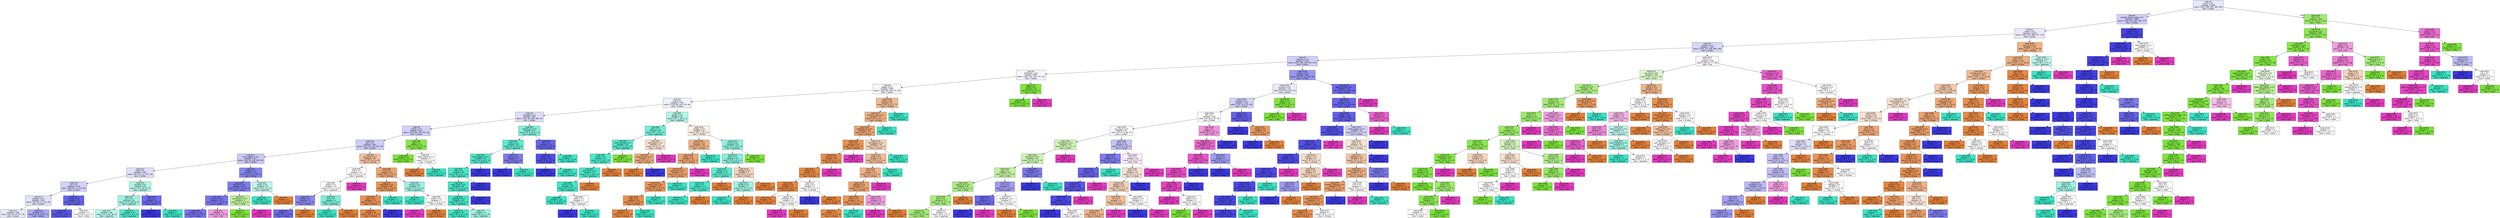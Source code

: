 digraph Tree {
node [shape=box, style="filled", color="black", fontname="helvetica"] ;
edge [fontname="helvetica"] ;
0 [label=<node &#35;0<br/>cumin &le; 0.5<br/>samples = 2298<br/>value = [412, 568, 290, 769, 259]<br/>class = korean>, fillcolor="#e8e8fc"] ;
1 [label=<node &#35;1<br/>roasted_sesame_seed &le; 0.5<br/>samples = 1860<br/>value = [408, 224, 285, 766, 177]<br/>class = korean>, fillcolor="#cfcef9"] ;
0 -> 1 [labeldistance=2.5, labelangle=45, headlabel="True"] ;
2 [label=<node &#35;2<br/>starch &le; 0.5<br/>samples = 1619<br/>value = [403, 224, 280, 537, 175]<br/>class = korean>, fillcolor="#eae9fc"] ;
1 -> 2 ;
3 [label=<node &#35;3<br/>cilantro &le; 0.5<br/>samples = 1407<br/>value = [256, 222, 266, 498, 165]<br/>class = korean>, fillcolor="#d7d7fa"] ;
2 -> 3 ;
4 [label=<node &#35;4<br/>cayenne &le; 0.5<br/>samples = 1251<br/>value = [220, 168, 259, 497, 107]<br/>class = korean>, fillcolor="#d0cff9"] ;
3 -> 4 ;
5 [label=<node &#35;5<br/>cardamom &le; 0.5<br/>samples = 869<br/>value = [183, 118, 243, 271, 54]<br/>class = korean>, fillcolor="#f6f6fe"] ;
4 -> 5 ;
6 [label=<node &#35;6<br/>pepper &le; 0.5<br/>samples = 836<br/>value = [183, 86, 243, 271, 53]<br/>class = korean>, fillcolor="#f6f6fe"] ;
5 -> 6 ;
7 [label=<node &#35;7<br/>wine &le; 0.5<br/>samples = 769<br/>value = [139, 86, 228, 270, 46]<br/>class = korean>, fillcolor="#f0f0fd"] ;
6 -> 7 ;
8 [label=<node &#35;8<br/>seaweed &le; 0.5<br/>samples = 687<br/>value = [112, 84, 180, 268, 43]<br/>class = korean>, fillcolor="#ddddfa"] ;
7 -> 8 ;
9 [label=<node &#35;9<br/>yogurt &le; 0.5<br/>samples = 624<br/>value = [112, 84, 134, 251, 43]<br/>class = korean>, fillcolor="#d0d0f9"] ;
8 -> 9 ;
10 [label=<node &#35;10<br/>pork &le; 0.5<br/>samples = 602<br/>value = [111, 64, 133, 251, 43]<br/>class = korean>, fillcolor="#cecdf8"] ;
9 -> 10 ;
11 [label=<node &#35;11<br/>black_pepper &le; 0.5<br/>samples = 557<br/>value = [84, 64, 124, 245, 40]<br/>class = korean>, fillcolor="#c9c8f8"] ;
10 -> 11 ;
12 [label=<node &#35;12<br/>sake &le; 0.5<br/>samples = 442<br/>value = [67, 61, 111, 167, 36]<br/>class = korean>, fillcolor="#dedefb"] ;
11 -> 12 ;
13 [label=<node &#35;13<br/>nut &le; 0.5<br/>samples = 379<br/>value = [66, 61, 72, 144, 36]<br/>class = korean>, fillcolor="#d1d1f9"] ;
12 -> 13 ;
14 [label=<node &#35;14<br/>soybean &le; 0.5<br/>samples = 342<br/>value = [62, 60, 71, 114, 35]<br/>class = korean>, fillcolor="#e0e0fb"] ;
13 -> 14 ;
15 [label=<node &#35;15<br/>samples = 298<br/>value = [61, 60, 57, 87, 33]<br/>class = korean>, fillcolor="#eae9fc"] ;
14 -> 15 ;
16 [label=<node &#35;16<br/>samples = 44<br/>value = [1, 0, 14, 27, 2]<br/>class = korean>, fillcolor="#aaa9f4"] ;
14 -> 16 ;
17 [label=<node &#35;17<br/>cashew &le; 0.5<br/>samples = 37<br/>value = [4, 1, 1, 30, 1]<br/>class = korean>, fillcolor="#6563eb"] ;
13 -> 17 ;
18 [label=<node &#35;18<br/>samples = 35<br/>value = [4, 0, 1, 30, 0]<br/>class = korean>, fillcolor="#5b59e9"] ;
17 -> 18 ;
19 [label=<node &#35;19<br/>samples = 2<br/>value = [0, 1, 0, 0, 1]<br/>class = indian>, fillcolor="#ffffff"] ;
17 -> 19 ;
20 [label=<node &#35;20<br/>mustard &le; 0.5<br/>samples = 63<br/>value = [1, 0, 39, 23, 0]<br/>class = japanese>, fillcolor="#b0f5e8"] ;
12 -> 20 ;
21 [label=<node &#35;21<br/>rice &le; 0.5<br/>samples = 58<br/>value = [1, 0, 38, 19, 0]<br/>class = japanese>, fillcolor="#9ff2e3"] ;
20 -> 21 ;
22 [label=<node &#35;22<br/>samples = 48<br/>value = [1, 0, 29, 18, 0]<br/>class = japanese>, fillcolor="#b6f5ea"] ;
21 -> 22 ;
23 [label=<node &#35;23<br/>samples = 10<br/>value = [0, 0, 9, 1, 0]<br/>class = japanese>, fillcolor="#4fe8cb"] ;
21 -> 23 ;
24 [label=<node &#35;24<br/>clam &le; 0.5<br/>samples = 5<br/>value = [0, 0, 1, 4, 0]<br/>class = korean>, fillcolor="#6d6aec"] ;
20 -> 24 ;
25 [label=<node &#35;25<br/>samples = 4<br/>value = [0, 0, 0, 4, 0]<br/>class = korean>, fillcolor="#3c39e5"] ;
24 -> 25 ;
26 [label=<node &#35;26<br/>samples = 1<br/>value = [0, 0, 1, 0, 0]<br/>class = japanese>, fillcolor="#39e5c5"] ;
24 -> 26 ;
27 [label=<node &#35;27<br/>bread &le; 0.5<br/>samples = 115<br/>value = [17, 3, 13, 78, 4]<br/>class = korean>, fillcolor="#8684ef"] ;
11 -> 27 ;
28 [label=<node &#35;28<br/>turmeric &le; 0.5<br/>samples = 110<br/>value = [15, 3, 10, 78, 4]<br/>class = korean>, fillcolor="#7e7cee"] ;
27 -> 28 ;
29 [label=<node &#35;29<br/>lime_juice &le; 0.5<br/>samples = 107<br/>value = [15, 1, 10, 78, 3]<br/>class = korean>, fillcolor="#7977ed"] ;
28 -> 29 ;
30 [label=<node &#35;30<br/>samples = 104<br/>value = [15, 1, 9, 78, 1]<br/>class = korean>, fillcolor="#7573ed"] ;
29 -> 30 ;
31 [label=<node &#35;31<br/>samples = 3<br/>value = [0, 0, 1, 0, 2]<br/>class = thai>, fillcolor="#f29ce0"] ;
29 -> 31 ;
32 [label=<node &#35;32<br/>lemongrass &le; 0.5<br/>samples = 3<br/>value = [0, 2, 0, 0, 1]<br/>class = indian>, fillcolor="#bdf29c"] ;
28 -> 32 ;
33 [label=<node &#35;33<br/>samples = 2<br/>value = [0, 2, 0, 0, 0]<br/>class = indian>, fillcolor="#7be539"] ;
32 -> 33 ;
34 [label=<node &#35;34<br/>samples = 1<br/>value = [0, 0, 0, 0, 1]<br/>class = thai>, fillcolor="#e539c0"] ;
32 -> 34 ;
35 [label=<node &#35;35<br/>butter &le; 0.5<br/>samples = 5<br/>value = [2, 0, 3, 0, 0]<br/>class = japanese>, fillcolor="#bdf6ec"] ;
27 -> 35 ;
36 [label=<node &#35;36<br/>samples = 3<br/>value = [0, 0, 3, 0, 0]<br/>class = japanese>, fillcolor="#39e5c5"] ;
35 -> 36 ;
37 [label=<node &#35;37<br/>samples = 2<br/>value = [2, 0, 0, 0, 0]<br/>class = chinese>, fillcolor="#e58139"] ;
35 -> 37 ;
38 [label=<node &#35;38<br/>soy_sauce &le; 0.5<br/>samples = 45<br/>value = [27, 0, 9, 6, 3]<br/>class = chinese>, fillcolor="#f2c09c"] ;
10 -> 38 ;
39 [label=<node &#35;39<br/>fish &le; 0.5<br/>samples = 12<br/>value = [2, 0, 4, 4, 2]<br/>class = japanese>, fillcolor="#ffffff"] ;
38 -> 39 ;
40 [label=<node &#35;40<br/>wheat &le; 0.5<br/>samples = 10<br/>value = [2, 0, 4, 4, 0]<br/>class = japanese>, fillcolor="#ffffff"] ;
39 -> 40 ;
41 [label=<node &#35;41<br/>shiitake &le; 0.5<br/>samples = 6<br/>value = [1, 0, 1, 4, 0]<br/>class = korean>, fillcolor="#8a88ef"] ;
40 -> 41 ;
42 [label=<node &#35;42<br/>samples = 5<br/>value = [0, 0, 1, 4, 0]<br/>class = korean>, fillcolor="#6d6aec"] ;
41 -> 42 ;
43 [label=<node &#35;43<br/>samples = 1<br/>value = [1, 0, 0, 0, 0]<br/>class = chinese>, fillcolor="#e58139"] ;
41 -> 43 ;
44 [label=<node &#35;44<br/>nira &le; 0.5<br/>samples = 4<br/>value = [1, 0, 3, 0, 0]<br/>class = japanese>, fillcolor="#7beed8"] ;
40 -> 44 ;
45 [label=<node &#35;45<br/>samples = 3<br/>value = [0, 0, 3, 0, 0]<br/>class = japanese>, fillcolor="#39e5c5"] ;
44 -> 45 ;
46 [label=<node &#35;46<br/>samples = 1<br/>value = [1, 0, 0, 0, 0]<br/>class = chinese>, fillcolor="#e58139"] ;
44 -> 46 ;
47 [label=<node &#35;47<br/>samples = 2<br/>value = [0, 0, 0, 0, 2]<br/>class = thai>, fillcolor="#e539c0"] ;
39 -> 47 ;
48 [label=<node &#35;48<br/>rice &le; 0.5<br/>samples = 33<br/>value = [25, 0, 5, 2, 1]<br/>class = chinese>, fillcolor="#eca572"] ;
38 -> 48 ;
49 [label=<node &#35;49<br/>enokidake &le; 0.5<br/>samples = 28<br/>value = [24, 0, 2, 2, 0]<br/>class = chinese>, fillcolor="#e99457"] ;
48 -> 49 ;
50 [label=<node &#35;50<br/>pear &le; 0.5<br/>samples = 27<br/>value = [24, 0, 1, 2, 0]<br/>class = chinese>, fillcolor="#e89051"] ;
49 -> 50 ;
51 [label=<node &#35;51<br/>samples = 26<br/>value = [24, 0, 1, 1, 0]<br/>class = chinese>, fillcolor="#e78b49"] ;
50 -> 51 ;
52 [label=<node &#35;52<br/>samples = 1<br/>value = [0, 0, 0, 1, 0]<br/>class = korean>, fillcolor="#3c39e5"] ;
50 -> 52 ;
53 [label=<node &#35;53<br/>samples = 1<br/>value = [0, 0, 1, 0, 0]<br/>class = japanese>, fillcolor="#39e5c5"] ;
49 -> 53 ;
54 [label=<node &#35;54<br/>shrimp &le; 0.5<br/>samples = 5<br/>value = [1, 0, 3, 0, 1]<br/>class = japanese>, fillcolor="#9cf2e2"] ;
48 -> 54 ;
55 [label=<node &#35;55<br/>samples = 3<br/>value = [0, 0, 3, 0, 0]<br/>class = japanese>, fillcolor="#39e5c5"] ;
54 -> 55 ;
56 [label=<node &#35;56<br/>scallion &le; 0.5<br/>samples = 2<br/>value = [1, 0, 0, 0, 1]<br/>class = chinese>, fillcolor="#ffffff"] ;
54 -> 56 ;
57 [label=<node &#35;57<br/>samples = 1<br/>value = [0, 0, 0, 0, 1]<br/>class = thai>, fillcolor="#e539c0"] ;
56 -> 57 ;
58 [label=<node &#35;58<br/>samples = 1<br/>value = [1, 0, 0, 0, 0]<br/>class = chinese>, fillcolor="#e58139"] ;
56 -> 58 ;
59 [label=<node &#35;59<br/>egg &le; 0.5<br/>samples = 22<br/>value = [1, 20, 1, 0, 0]<br/>class = indian>, fillcolor="#88e74c"] ;
9 -> 59 ;
60 [label=<node &#35;60<br/>samples = 20<br/>value = [0, 20, 0, 0, 0]<br/>class = indian>, fillcolor="#7be539"] ;
59 -> 60 ;
61 [label=<node &#35;61<br/>cream_cheese &le; 0.5<br/>samples = 2<br/>value = [1, 0, 1, 0, 0]<br/>class = chinese>, fillcolor="#ffffff"] ;
59 -> 61 ;
62 [label=<node &#35;62<br/>samples = 1<br/>value = [1, 0, 0, 0, 0]<br/>class = chinese>, fillcolor="#e58139"] ;
61 -> 62 ;
63 [label=<node &#35;63<br/>samples = 1<br/>value = [0, 0, 1, 0, 0]<br/>class = japanese>, fillcolor="#39e5c5"] ;
61 -> 63 ;
64 [label=<node &#35;64<br/>sesame_oil &le; 0.5<br/>samples = 63<br/>value = [0, 0, 46, 17, 0]<br/>class = japanese>, fillcolor="#82efda"] ;
8 -> 64 ;
65 [label=<node &#35;65<br/>wheat &le; 0.5<br/>samples = 52<br/>value = [0, 0, 44, 8, 0]<br/>class = japanese>, fillcolor="#5dead0"] ;
64 -> 65 ;
66 [label=<node &#35;66<br/>black_pepper &le; 0.5<br/>samples = 48<br/>value = [0, 0, 43, 5, 0]<br/>class = japanese>, fillcolor="#50e8cc"] ;
65 -> 66 ;
67 [label=<node &#35;67<br/>cider &le; 0.5<br/>samples = 47<br/>value = [0, 0, 43, 4, 0]<br/>class = japanese>, fillcolor="#4be7ca"] ;
66 -> 67 ;
68 [label=<node &#35;68<br/>black_bean &le; 0.5<br/>samples = 46<br/>value = [0, 0, 43, 3, 0]<br/>class = japanese>, fillcolor="#47e7c9"] ;
67 -> 68 ;
69 [label=<node &#35;69<br/>vegetable &le; 0.5<br/>samples = 45<br/>value = [0, 0, 43, 2, 0]<br/>class = japanese>, fillcolor="#42e6c8"] ;
68 -> 69 ;
70 [label=<node &#35;70<br/>samples = 42<br/>value = [0, 0, 41, 1, 0]<br/>class = japanese>, fillcolor="#3ee6c6"] ;
69 -> 70 ;
71 [label=<node &#35;71<br/>samples = 3<br/>value = [0, 0, 2, 1, 0]<br/>class = japanese>, fillcolor="#9cf2e2"] ;
69 -> 71 ;
72 [label=<node &#35;72<br/>samples = 1<br/>value = [0, 0, 0, 1, 0]<br/>class = korean>, fillcolor="#3c39e5"] ;
68 -> 72 ;
73 [label=<node &#35;73<br/>samples = 1<br/>value = [0, 0, 0, 1, 0]<br/>class = korean>, fillcolor="#3c39e5"] ;
67 -> 73 ;
74 [label=<node &#35;74<br/>samples = 1<br/>value = [0, 0, 0, 1, 0]<br/>class = korean>, fillcolor="#3c39e5"] ;
66 -> 74 ;
75 [label=<node &#35;75<br/>shrimp &le; 0.5<br/>samples = 4<br/>value = [0, 0, 1, 3, 0]<br/>class = korean>, fillcolor="#7d7bee"] ;
65 -> 75 ;
76 [label=<node &#35;76<br/>samples = 3<br/>value = [0, 0, 0, 3, 0]<br/>class = korean>, fillcolor="#3c39e5"] ;
75 -> 76 ;
77 [label=<node &#35;77<br/>samples = 1<br/>value = [0, 0, 1, 0, 0]<br/>class = japanese>, fillcolor="#39e5c5"] ;
75 -> 77 ;
78 [label=<node &#35;78<br/>nut &le; 0.5<br/>samples = 11<br/>value = [0, 0, 2, 9, 0]<br/>class = korean>, fillcolor="#6765eb"] ;
64 -> 78 ;
79 [label=<node &#35;79<br/>lettuce &le; 0.5<br/>samples = 10<br/>value = [0, 0, 1, 9, 0]<br/>class = korean>, fillcolor="#524fe8"] ;
78 -> 79 ;
80 [label=<node &#35;80<br/>samples = 9<br/>value = [0, 0, 0, 9, 0]<br/>class = korean>, fillcolor="#3c39e5"] ;
79 -> 80 ;
81 [label=<node &#35;81<br/>samples = 1<br/>value = [0, 0, 1, 0, 0]<br/>class = japanese>, fillcolor="#39e5c5"] ;
79 -> 81 ;
82 [label=<node &#35;82<br/>samples = 1<br/>value = [0, 0, 1, 0, 0]<br/>class = japanese>, fillcolor="#39e5c5"] ;
78 -> 82 ;
83 [label=<node &#35;83<br/>ginger &le; 0.5<br/>samples = 82<br/>value = [27, 2, 48, 2, 3]<br/>class = japanese>, fillcolor="#b3f5e9"] ;
7 -> 83 ;
84 [label=<node &#35;84<br/>garlic &le; 0.5<br/>samples = 39<br/>value = [5, 1, 29, 2, 2]<br/>class = japanese>, fillcolor="#73edd6"] ;
83 -> 84 ;
85 [label=<node &#35;85<br/>bitter_orange &le; 0.5<br/>samples = 33<br/>value = [2, 1, 29, 1, 0]<br/>class = japanese>, fillcolor="#53e8cc"] ;
84 -> 85 ;
86 [label=<node &#35;86<br/>turnip &le; 0.5<br/>samples = 32<br/>value = [2, 0, 29, 1, 0]<br/>class = japanese>, fillcolor="#4de8cb"] ;
85 -> 86 ;
87 [label=<node &#35;87<br/>beef_broth &le; 0.5<br/>samples = 31<br/>value = [1, 0, 29, 1, 0]<br/>class = japanese>, fillcolor="#46e7c9"] ;
86 -> 87 ;
88 [label=<node &#35;88<br/>shrimp &le; 0.5<br/>samples = 30<br/>value = [0, 0, 29, 1, 0]<br/>class = japanese>, fillcolor="#40e6c7"] ;
87 -> 88 ;
89 [label=<node &#35;89<br/>samples = 28<br/>value = [0, 0, 28, 0, 0]<br/>class = japanese>, fillcolor="#39e5c5"] ;
88 -> 89 ;
90 [label=<node &#35;90<br/>radish &le; 0.5<br/>samples = 2<br/>value = [0, 0, 1, 1, 0]<br/>class = japanese>, fillcolor="#ffffff"] ;
88 -> 90 ;
91 [label=<node &#35;91<br/>samples = 1<br/>value = [0, 0, 0, 1, 0]<br/>class = korean>, fillcolor="#3c39e5"] ;
90 -> 91 ;
92 [label=<node &#35;92<br/>samples = 1<br/>value = [0, 0, 1, 0, 0]<br/>class = japanese>, fillcolor="#39e5c5"] ;
90 -> 92 ;
93 [label=<node &#35;93<br/>samples = 1<br/>value = [1, 0, 0, 0, 0]<br/>class = chinese>, fillcolor="#e58139"] ;
87 -> 93 ;
94 [label=<node &#35;94<br/>samples = 1<br/>value = [1, 0, 0, 0, 0]<br/>class = chinese>, fillcolor="#e58139"] ;
86 -> 94 ;
95 [label=<node &#35;95<br/>samples = 1<br/>value = [0, 1, 0, 0, 0]<br/>class = indian>, fillcolor="#7be539"] ;
85 -> 95 ;
96 [label=<node &#35;96<br/>bell_pepper &le; 0.5<br/>samples = 6<br/>value = [3, 0, 0, 1, 2]<br/>class = chinese>, fillcolor="#f8e0ce"] ;
84 -> 96 ;
97 [label=<node &#35;97<br/>sesame_seed &le; 0.5<br/>samples = 4<br/>value = [3, 0, 0, 1, 0]<br/>class = chinese>, fillcolor="#eeab7b"] ;
96 -> 97 ;
98 [label=<node &#35;98<br/>samples = 3<br/>value = [3, 0, 0, 0, 0]<br/>class = chinese>, fillcolor="#e58139"] ;
97 -> 98 ;
99 [label=<node &#35;99<br/>samples = 1<br/>value = [0, 0, 0, 1, 0]<br/>class = korean>, fillcolor="#3c39e5"] ;
97 -> 99 ;
100 [label=<node &#35;100<br/>samples = 2<br/>value = [0, 0, 0, 0, 2]<br/>class = thai>, fillcolor="#e539c0"] ;
96 -> 100 ;
101 [label=<node &#35;101<br/>vinegar &le; 0.5<br/>samples = 43<br/>value = [22, 1, 19, 0, 1]<br/>class = chinese>, fillcolor="#fcefe6"] ;
83 -> 101 ;
102 [label=<node &#35;102<br/>olive_oil &le; 0.5<br/>samples = 24<br/>value = [17, 0, 6, 0, 1]<br/>class = chinese>, fillcolor="#efb286"] ;
101 -> 102 ;
103 [label=<node &#35;103<br/>honey &le; 0.5<br/>samples = 22<br/>value = [17, 0, 4, 0, 1]<br/>class = chinese>, fillcolor="#eca470"] ;
102 -> 103 ;
104 [label=<node &#35;104<br/>watercress &le; 0.5<br/>samples = 21<br/>value = [17, 0, 4, 0, 0]<br/>class = chinese>, fillcolor="#eb9f68"] ;
103 -> 104 ;
105 [label=<node &#35;105<br/>lemon_juice &le; 0.5<br/>samples = 20<br/>value = [17, 0, 3, 0, 0]<br/>class = chinese>, fillcolor="#ea975c"] ;
104 -> 105 ;
106 [label=<node &#35;106<br/>sake &le; 0.5<br/>samples = 19<br/>value = [17, 0, 2, 0, 0]<br/>class = chinese>, fillcolor="#e89050"] ;
105 -> 106 ;
107 [label=<node &#35;107<br/>samples = 18<br/>value = [17, 0, 1, 0, 0]<br/>class = chinese>, fillcolor="#e78845"] ;
106 -> 107 ;
108 [label=<node &#35;108<br/>samples = 1<br/>value = [0, 0, 1, 0, 0]<br/>class = japanese>, fillcolor="#39e5c5"] ;
106 -> 108 ;
109 [label=<node &#35;109<br/>samples = 1<br/>value = [0, 0, 1, 0, 0]<br/>class = japanese>, fillcolor="#39e5c5"] ;
105 -> 109 ;
110 [label=<node &#35;110<br/>samples = 1<br/>value = [0, 0, 1, 0, 0]<br/>class = japanese>, fillcolor="#39e5c5"] ;
104 -> 110 ;
111 [label=<node &#35;111<br/>samples = 1<br/>value = [0, 0, 0, 0, 1]<br/>class = thai>, fillcolor="#e539c0"] ;
103 -> 111 ;
112 [label=<node &#35;112<br/>samples = 2<br/>value = [0, 0, 2, 0, 0]<br/>class = japanese>, fillcolor="#39e5c5"] ;
102 -> 112 ;
113 [label=<node &#35;113<br/>currant &le; 0.5<br/>samples = 19<br/>value = [5, 1, 13, 0, 0]<br/>class = japanese>, fillcolor="#8ef0de"] ;
101 -> 113 ;
114 [label=<node &#35;114<br/>pork &le; 0.5<br/>samples = 18<br/>value = [5, 0, 13, 0, 0]<br/>class = japanese>, fillcolor="#85efdb"] ;
113 -> 114 ;
115 [label=<node &#35;115<br/>scallop &le; 0.5<br/>samples = 13<br/>value = [2, 0, 11, 0, 0]<br/>class = japanese>, fillcolor="#5dead0"] ;
114 -> 115 ;
116 [label=<node &#35;116<br/>seed &le; 0.5<br/>samples = 12<br/>value = [1, 0, 11, 0, 0]<br/>class = japanese>, fillcolor="#4be7ca"] ;
115 -> 116 ;
117 [label=<node &#35;117<br/>samples = 11<br/>value = [0, 0, 11, 0, 0]<br/>class = japanese>, fillcolor="#39e5c5"] ;
116 -> 117 ;
118 [label=<node &#35;118<br/>samples = 1<br/>value = [1, 0, 0, 0, 0]<br/>class = chinese>, fillcolor="#e58139"] ;
116 -> 118 ;
119 [label=<node &#35;119<br/>samples = 1<br/>value = [1, 0, 0, 0, 0]<br/>class = chinese>, fillcolor="#e58139"] ;
115 -> 119 ;
120 [label=<node &#35;120<br/>cabbage &le; 0.5<br/>samples = 5<br/>value = [3, 0, 2, 0, 0]<br/>class = chinese>, fillcolor="#f6d5bd"] ;
114 -> 120 ;
121 [label=<node &#35;121<br/>tomato &le; 0.5<br/>samples = 3<br/>value = [1, 0, 2, 0, 0]<br/>class = japanese>, fillcolor="#9cf2e2"] ;
120 -> 121 ;
122 [label=<node &#35;122<br/>samples = 2<br/>value = [0, 0, 2, 0, 0]<br/>class = japanese>, fillcolor="#39e5c5"] ;
121 -> 122 ;
123 [label=<node &#35;123<br/>samples = 1<br/>value = [1, 0, 0, 0, 0]<br/>class = chinese>, fillcolor="#e58139"] ;
121 -> 123 ;
124 [label=<node &#35;124<br/>samples = 2<br/>value = [2, 0, 0, 0, 0]<br/>class = chinese>, fillcolor="#e58139"] ;
120 -> 124 ;
125 [label=<node &#35;125<br/>samples = 1<br/>value = [0, 1, 0, 0, 0]<br/>class = indian>, fillcolor="#7be539"] ;
113 -> 125 ;
126 [label=<node &#35;126<br/>barley &le; 0.5<br/>samples = 67<br/>value = [44, 0, 15, 1, 7]<br/>class = chinese>, fillcolor="#f0b991"] ;
6 -> 126 ;
127 [label=<node &#35;127<br/>mandarin_peel &le; 0.5<br/>samples = 63<br/>value = [44, 0, 11, 1, 7]<br/>class = chinese>, fillcolor="#eeaf81"] ;
126 -> 127 ;
128 [label=<node &#35;128<br/>vegetable_oil &le; 0.5<br/>samples = 59<br/>value = [44, 0, 7, 1, 7]<br/>class = chinese>, fillcolor="#eca572"] ;
127 -> 128 ;
129 [label=<node &#35;129<br/>lime &le; 0.5<br/>samples = 35<br/>value = [31, 0, 0, 1, 3]<br/>class = chinese>, fillcolor="#e89152"] ;
128 -> 129 ;
130 [label=<node &#35;130<br/>coconut &le; 0.5<br/>samples = 34<br/>value = [31, 0, 0, 1, 2]<br/>class = chinese>, fillcolor="#e78d4c"] ;
129 -> 130 ;
131 [label=<node &#35;131<br/>potato &le; 0.5<br/>samples = 33<br/>value = [31, 0, 0, 1, 1]<br/>class = chinese>, fillcolor="#e78945"] ;
130 -> 131 ;
132 [label=<node &#35;132<br/>mango &le; 0.5<br/>samples = 31<br/>value = [30, 0, 0, 0, 1]<br/>class = chinese>, fillcolor="#e68540"] ;
131 -> 132 ;
133 [label=<node &#35;133<br/>samples = 29<br/>value = [29, 0, 0, 0, 0]<br/>class = chinese>, fillcolor="#e58139"] ;
132 -> 133 ;
134 [label=<node &#35;134<br/>coriander &le; 0.5<br/>samples = 2<br/>value = [1, 0, 0, 0, 1]<br/>class = chinese>, fillcolor="#ffffff"] ;
132 -> 134 ;
135 [label=<node &#35;135<br/>samples = 1<br/>value = [0, 0, 0, 0, 1]<br/>class = thai>, fillcolor="#e539c0"] ;
134 -> 135 ;
136 [label=<node &#35;136<br/>samples = 1<br/>value = [1, 0, 0, 0, 0]<br/>class = chinese>, fillcolor="#e58139"] ;
134 -> 136 ;
137 [label=<node &#35;137<br/>turnip &le; 0.5<br/>samples = 2<br/>value = [1, 0, 0, 1, 0]<br/>class = chinese>, fillcolor="#ffffff"] ;
131 -> 137 ;
138 [label=<node &#35;138<br/>samples = 1<br/>value = [0, 0, 0, 1, 0]<br/>class = korean>, fillcolor="#3c39e5"] ;
137 -> 138 ;
139 [label=<node &#35;139<br/>samples = 1<br/>value = [1, 0, 0, 0, 0]<br/>class = chinese>, fillcolor="#e58139"] ;
137 -> 139 ;
140 [label=<node &#35;140<br/>samples = 1<br/>value = [0, 0, 0, 0, 1]<br/>class = thai>, fillcolor="#e539c0"] ;
130 -> 140 ;
141 [label=<node &#35;141<br/>samples = 1<br/>value = [0, 0, 0, 0, 1]<br/>class = thai>, fillcolor="#e539c0"] ;
129 -> 141 ;
142 [label=<node &#35;142<br/>bell_pepper &le; 0.5<br/>samples = 24<br/>value = [13, 0, 7, 0, 4]<br/>class = chinese>, fillcolor="#f6d3b9"] ;
128 -> 142 ;
143 [label=<node &#35;143<br/>bread &le; 0.5<br/>samples = 21<br/>value = [13, 0, 4, 0, 4]<br/>class = chinese>, fillcolor="#f1bc96"] ;
142 -> 143 ;
144 [label=<node &#35;144<br/>crab &le; 0.5<br/>samples = 19<br/>value = [13, 0, 2, 0, 4]<br/>class = chinese>, fillcolor="#efb388"] ;
143 -> 144 ;
145 [label=<node &#35;145<br/>cabbage &le; 0.5<br/>samples = 17<br/>value = [13, 0, 2, 0, 2]<br/>class = chinese>, fillcolor="#eca36e"] ;
144 -> 145 ;
146 [label=<node &#35;146<br/>cream &le; 0.5<br/>samples = 14<br/>value = [12, 0, 2, 0, 0]<br/>class = chinese>, fillcolor="#e9965a"] ;
145 -> 146 ;
147 [label=<node &#35;147<br/>samples = 13<br/>value = [12, 0, 1, 0, 0]<br/>class = chinese>, fillcolor="#e78c49"] ;
146 -> 147 ;
148 [label=<node &#35;148<br/>samples = 1<br/>value = [0, 0, 1, 0, 0]<br/>class = japanese>, fillcolor="#39e5c5"] ;
146 -> 148 ;
149 [label=<node &#35;149<br/>scallion &le; 0.5<br/>samples = 3<br/>value = [1, 0, 0, 0, 2]<br/>class = thai>, fillcolor="#f29ce0"] ;
145 -> 149 ;
150 [label=<node &#35;150<br/>samples = 2<br/>value = [0, 0, 0, 0, 2]<br/>class = thai>, fillcolor="#e539c0"] ;
149 -> 150 ;
151 [label=<node &#35;151<br/>samples = 1<br/>value = [1, 0, 0, 0, 0]<br/>class = chinese>, fillcolor="#e58139"] ;
149 -> 151 ;
152 [label=<node &#35;152<br/>samples = 2<br/>value = [0, 0, 0, 0, 2]<br/>class = thai>, fillcolor="#e539c0"] ;
144 -> 152 ;
153 [label=<node &#35;153<br/>samples = 2<br/>value = [0, 0, 2, 0, 0]<br/>class = japanese>, fillcolor="#39e5c5"] ;
143 -> 153 ;
154 [label=<node &#35;154<br/>samples = 3<br/>value = [0, 0, 3, 0, 0]<br/>class = japanese>, fillcolor="#39e5c5"] ;
142 -> 154 ;
155 [label=<node &#35;155<br/>samples = 4<br/>value = [0, 0, 4, 0, 0]<br/>class = japanese>, fillcolor="#39e5c5"] ;
127 -> 155 ;
156 [label=<node &#35;156<br/>samples = 4<br/>value = [0, 0, 4, 0, 0]<br/>class = japanese>, fillcolor="#39e5c5"] ;
126 -> 156 ;
157 [label=<node &#35;157<br/>coffee &le; 0.5<br/>samples = 33<br/>value = [0, 32, 0, 0, 1]<br/>class = indian>, fillcolor="#7fe63f"] ;
5 -> 157 ;
158 [label=<node &#35;158<br/>samples = 32<br/>value = [0, 32, 0, 0, 0]<br/>class = indian>, fillcolor="#7be539"] ;
157 -> 158 ;
159 [label=<node &#35;159<br/>samples = 1<br/>value = [0, 0, 0, 0, 1]<br/>class = thai>, fillcolor="#e539c0"] ;
157 -> 159 ;
160 [label=<node &#35;160<br/>scallion &le; 0.5<br/>samples = 382<br/>value = [37, 50, 16, 226, 53]<br/>class = korean>, fillcolor="#9897f1"] ;
4 -> 160 ;
161 [label=<node &#35;161<br/>turmeric &le; 0.5<br/>samples = 171<br/>value = [14, 50, 8, 62, 37]<br/>class = korean>, fillcolor="#ecebfc"] ;
160 -> 161 ;
162 [label=<node &#35;162<br/>soybean &le; 0.5<br/>samples = 148<br/>value = [14, 28, 8, 62, 36]<br/>class = korean>, fillcolor="#d2d1f9"] ;
161 -> 162 ;
163 [label=<node &#35;163<br/>fish &le; 0.5<br/>samples = 118<br/>value = [9, 28, 8, 37, 36]<br/>class = korean>, fillcolor="#fdfdff"] ;
162 -> 163 ;
164 [label=<node &#35;164<br/>soy_sauce &le; 0.5<br/>samples = 87<br/>value = [9, 27, 8, 28, 15]<br/>class = korean>, fillcolor="#fcfcff"] ;
163 -> 164 ;
165 [label=<node &#35;165<br/>lemongrass &le; 0.5<br/>samples = 53<br/>value = [4, 27, 3, 12, 7]<br/>class = indian>, fillcolor="#cff5b7"] ;
164 -> 165 ;
166 [label=<node &#35;166<br/>sesame_oil &le; 0.5<br/>samples = 50<br/>value = [4, 27, 3, 12, 4]<br/>class = indian>, fillcolor="#cbf5b1"] ;
165 -> 166 ;
167 [label=<node &#35;167<br/>egg &le; 0.5<br/>samples = 46<br/>value = [4, 27, 2, 9, 4]<br/>class = indian>, fillcolor="#bff29f"] ;
166 -> 167 ;
168 [label=<node &#35;168<br/>peanut_oil &le; 0.5<br/>samples = 39<br/>value = [3, 26, 2, 5, 3]<br/>class = indian>, fillcolor="#adef85"] ;
167 -> 168 ;
169 [label=<node &#35;169<br/>basil &le; 0.5<br/>samples = 37<br/>value = [1, 26, 2, 5, 3]<br/>class = indian>, fillcolor="#a8ee7d"] ;
168 -> 169 ;
170 [label=<node &#35;170<br/>samples = 35<br/>value = [1, 26, 1, 5, 2]<br/>class = indian>, fillcolor="#a3ed74"] ;
169 -> 170 ;
171 [label=<node &#35;171<br/>samples = 2<br/>value = [0, 0, 1, 0, 1]<br/>class = japanese>, fillcolor="#ffffff"] ;
169 -> 171 ;
172 [label=<node &#35;172<br/>samples = 2<br/>value = [2, 0, 0, 0, 0]<br/>class = chinese>, fillcolor="#e58139"] ;
168 -> 172 ;
173 [label=<node &#35;173<br/>corn &le; 0.5<br/>samples = 7<br/>value = [1, 1, 0, 4, 1]<br/>class = korean>, fillcolor="#9e9cf2"] ;
167 -> 173 ;
174 [label=<node &#35;174<br/>bread &le; 0.5<br/>samples = 5<br/>value = [0, 0, 0, 4, 1]<br/>class = korean>, fillcolor="#6d6aec"] ;
173 -> 174 ;
175 [label=<node &#35;175<br/>samples = 4<br/>value = [0, 0, 0, 4, 0]<br/>class = korean>, fillcolor="#3c39e5"] ;
174 -> 175 ;
176 [label=<node &#35;176<br/>samples = 1<br/>value = [0, 0, 0, 0, 1]<br/>class = thai>, fillcolor="#e539c0"] ;
174 -> 176 ;
177 [label=<node &#35;177<br/>buttermilk &le; 0.5<br/>samples = 2<br/>value = [1, 1, 0, 0, 0]<br/>class = chinese>, fillcolor="#ffffff"] ;
173 -> 177 ;
178 [label=<node &#35;178<br/>samples = 1<br/>value = [1, 0, 0, 0, 0]<br/>class = chinese>, fillcolor="#e58139"] ;
177 -> 178 ;
179 [label=<node &#35;179<br/>samples = 1<br/>value = [0, 1, 0, 0, 0]<br/>class = indian>, fillcolor="#7be539"] ;
177 -> 179 ;
180 [label=<node &#35;180<br/>buckwheat &le; 0.5<br/>samples = 4<br/>value = [0, 0, 1, 3, 0]<br/>class = korean>, fillcolor="#7d7bee"] ;
166 -> 180 ;
181 [label=<node &#35;181<br/>samples = 3<br/>value = [0, 0, 0, 3, 0]<br/>class = korean>, fillcolor="#3c39e5"] ;
180 -> 181 ;
182 [label=<node &#35;182<br/>samples = 1<br/>value = [0, 0, 1, 0, 0]<br/>class = japanese>, fillcolor="#39e5c5"] ;
180 -> 182 ;
183 [label=<node &#35;183<br/>samples = 3<br/>value = [0, 0, 0, 0, 3]<br/>class = thai>, fillcolor="#e539c0"] ;
165 -> 183 ;
184 [label=<node &#35;184<br/>garlic &le; 0.5<br/>samples = 34<br/>value = [5, 0, 5, 16, 8]<br/>class = korean>, fillcolor="#c3c2f7"] ;
164 -> 184 ;
185 [label=<node &#35;185<br/>egg &le; 0.5<br/>samples = 18<br/>value = [0, 0, 3, 13, 2]<br/>class = korean>, fillcolor="#7d7bee"] ;
184 -> 185 ;
186 [label=<node &#35;186<br/>sherry &le; 0.5<br/>samples = 16<br/>value = [0, 0, 1, 13, 2]<br/>class = korean>, fillcolor="#6663eb"] ;
185 -> 186 ;
187 [label=<node &#35;187<br/>chicken &le; 0.5<br/>samples = 15<br/>value = [0, 0, 1, 13, 1]<br/>class = korean>, fillcolor="#5855e9"] ;
186 -> 187 ;
188 [label=<node &#35;188<br/>rice &le; 0.5<br/>samples = 14<br/>value = [0, 0, 1, 13, 0]<br/>class = korean>, fillcolor="#4b48e7"] ;
187 -> 188 ;
189 [label=<node &#35;189<br/>samples = 12<br/>value = [0, 0, 0, 12, 0]<br/>class = korean>, fillcolor="#3c39e5"] ;
188 -> 189 ;
190 [label=<node &#35;190<br/>samples = 2<br/>value = [0, 0, 1, 1, 0]<br/>class = japanese>, fillcolor="#ffffff"] ;
188 -> 190 ;
191 [label=<node &#35;191<br/>samples = 1<br/>value = [0, 0, 0, 0, 1]<br/>class = thai>, fillcolor="#e539c0"] ;
187 -> 191 ;
192 [label=<node &#35;192<br/>samples = 1<br/>value = [0, 0, 0, 0, 1]<br/>class = thai>, fillcolor="#e539c0"] ;
186 -> 192 ;
193 [label=<node &#35;193<br/>samples = 2<br/>value = [0, 0, 2, 0, 0]<br/>class = japanese>, fillcolor="#39e5c5"] ;
185 -> 193 ;
194 [label=<node &#35;194<br/>rice &le; 0.5<br/>samples = 16<br/>value = [5, 0, 2, 3, 6]<br/>class = thai>, fillcolor="#fdedf9"] ;
184 -> 194 ;
195 [label=<node &#35;195<br/>radish &le; 0.5<br/>samples = 12<br/>value = [5, 0, 2, 3, 2]<br/>class = chinese>, fillcolor="#f9e3d3"] ;
194 -> 195 ;
196 [label=<node &#35;196<br/>pepper &le; 0.5<br/>samples = 10<br/>value = [5, 0, 2, 1, 2]<br/>class = chinese>, fillcolor="#f5d0b5"] ;
195 -> 196 ;
197 [label=<node &#35;197<br/>nut &le; 0.5<br/>samples = 8<br/>value = [5, 0, 2, 0, 1]<br/>class = chinese>, fillcolor="#f2c09c"] ;
196 -> 197 ;
198 [label=<node &#35;198<br/>samples = 7<br/>value = [5, 0, 2, 0, 0]<br/>class = chinese>, fillcolor="#efb388"] ;
197 -> 198 ;
199 [label=<node &#35;199<br/>samples = 1<br/>value = [0, 0, 0, 0, 1]<br/>class = thai>, fillcolor="#e539c0"] ;
197 -> 199 ;
200 [label=<node &#35;200<br/>macaroni &le; 0.5<br/>samples = 2<br/>value = [0, 0, 0, 1, 1]<br/>class = korean>, fillcolor="#ffffff"] ;
196 -> 200 ;
201 [label=<node &#35;201<br/>samples = 1<br/>value = [0, 0, 0, 1, 0]<br/>class = korean>, fillcolor="#3c39e5"] ;
200 -> 201 ;
202 [label=<node &#35;202<br/>samples = 1<br/>value = [0, 0, 0, 0, 1]<br/>class = thai>, fillcolor="#e539c0"] ;
200 -> 202 ;
203 [label=<node &#35;203<br/>samples = 2<br/>value = [0, 0, 0, 2, 0]<br/>class = korean>, fillcolor="#3c39e5"] ;
195 -> 203 ;
204 [label=<node &#35;204<br/>samples = 4<br/>value = [0, 0, 0, 0, 4]<br/>class = thai>, fillcolor="#e539c0"] ;
194 -> 204 ;
205 [label=<node &#35;205<br/>egg &le; 0.5<br/>samples = 31<br/>value = [0, 1, 0, 9, 21]<br/>class = thai>, fillcolor="#f193dd"] ;
163 -> 205 ;
206 [label=<node &#35;206<br/>black_pepper &le; 0.5<br/>samples = 26<br/>value = [0, 1, 0, 4, 21]<br/>class = thai>, fillcolor="#eb66ce"] ;
205 -> 206 ;
207 [label=<node &#35;207<br/>nira &le; 0.5<br/>samples = 23<br/>value = [0, 1, 0, 2, 20]<br/>class = thai>, fillcolor="#e955c9"] ;
206 -> 207 ;
208 [label=<node &#35;208<br/>potato &le; 0.5<br/>samples = 22<br/>value = [0, 1, 0, 1, 20]<br/>class = thai>, fillcolor="#e74cc6"] ;
207 -> 208 ;
209 [label=<node &#35;209<br/>mango &le; 0.5<br/>samples = 21<br/>value = [0, 1, 0, 0, 20]<br/>class = thai>, fillcolor="#e643c3"] ;
208 -> 209 ;
210 [label=<node &#35;210<br/>samples = 19<br/>value = [0, 0, 0, 0, 19]<br/>class = thai>, fillcolor="#e539c0"] ;
209 -> 210 ;
211 [label=<node &#35;211<br/>peanut &le; 0.5<br/>samples = 2<br/>value = [0, 1, 0, 0, 1]<br/>class = indian>, fillcolor="#ffffff"] ;
209 -> 211 ;
212 [label=<node &#35;212<br/>samples = 1<br/>value = [0, 1, 0, 0, 0]<br/>class = indian>, fillcolor="#7be539"] ;
211 -> 212 ;
213 [label=<node &#35;213<br/>samples = 1<br/>value = [0, 0, 0, 0, 1]<br/>class = thai>, fillcolor="#e539c0"] ;
211 -> 213 ;
214 [label=<node &#35;214<br/>samples = 1<br/>value = [0, 0, 0, 1, 0]<br/>class = korean>, fillcolor="#3c39e5"] ;
208 -> 214 ;
215 [label=<node &#35;215<br/>samples = 1<br/>value = [0, 0, 0, 1, 0]<br/>class = korean>, fillcolor="#3c39e5"] ;
207 -> 215 ;
216 [label=<node &#35;216<br/>lime &le; 0.5<br/>samples = 3<br/>value = [0, 0, 0, 2, 1]<br/>class = korean>, fillcolor="#9e9cf2"] ;
206 -> 216 ;
217 [label=<node &#35;217<br/>samples = 2<br/>value = [0, 0, 0, 2, 0]<br/>class = korean>, fillcolor="#3c39e5"] ;
216 -> 217 ;
218 [label=<node &#35;218<br/>samples = 1<br/>value = [0, 0, 0, 0, 1]<br/>class = thai>, fillcolor="#e539c0"] ;
216 -> 218 ;
219 [label=<node &#35;219<br/>samples = 5<br/>value = [0, 0, 0, 5, 0]<br/>class = korean>, fillcolor="#3c39e5"] ;
205 -> 219 ;
220 [label=<node &#35;220<br/>pepper &le; 0.5<br/>samples = 30<br/>value = [5, 0, 0, 25, 0]<br/>class = korean>, fillcolor="#6361ea"] ;
162 -> 220 ;
221 [label=<node &#35;221<br/>samples = 24<br/>value = [0, 0, 0, 24, 0]<br/>class = korean>, fillcolor="#3c39e5"] ;
220 -> 221 ;
222 [label=<node &#35;222<br/>vinegar &le; 0.5<br/>samples = 6<br/>value = [5, 0, 0, 1, 0]<br/>class = chinese>, fillcolor="#ea9a61"] ;
220 -> 222 ;
223 [label=<node &#35;223<br/>samples = 1<br/>value = [0, 0, 0, 1, 0]<br/>class = korean>, fillcolor="#3c39e5"] ;
222 -> 223 ;
224 [label=<node &#35;224<br/>samples = 5<br/>value = [5, 0, 0, 0, 0]<br/>class = chinese>, fillcolor="#e58139"] ;
222 -> 224 ;
225 [label=<node &#35;225<br/>basil &le; 0.5<br/>samples = 23<br/>value = [0, 22, 0, 0, 1]<br/>class = indian>, fillcolor="#81e642"] ;
161 -> 225 ;
226 [label=<node &#35;226<br/>samples = 22<br/>value = [0, 22, 0, 0, 0]<br/>class = indian>, fillcolor="#7be539"] ;
225 -> 226 ;
227 [label=<node &#35;227<br/>samples = 1<br/>value = [0, 0, 0, 0, 1]<br/>class = thai>, fillcolor="#e539c0"] ;
225 -> 227 ;
228 [label=<node &#35;228<br/>peanut_butter &le; 0.5<br/>samples = 211<br/>value = [23, 0, 8, 164, 16]<br/>class = korean>, fillcolor="#6d6aec"] ;
160 -> 228 ;
229 [label=<node &#35;229<br/>mint &le; 0.5<br/>samples = 205<br/>value = [23, 0, 8, 164, 10]<br/>class = korean>, fillcolor="#6866eb"] ;
228 -> 229 ;
230 [label=<node &#35;230<br/>vinegar &le; 0.5<br/>samples = 199<br/>value = [23, 0, 7, 164, 5]<br/>class = korean>, fillcolor="#6360ea"] ;
229 -> 230 ;
231 [label=<node &#35;231<br/>coconut &le; 0.5<br/>samples = 167<br/>value = [11, 0, 5, 147, 4]<br/>class = korean>, fillcolor="#5552e8"] ;
230 -> 231 ;
232 [label=<node &#35;232<br/>bean &le; 0.5<br/>samples = 165<br/>value = [11, 0, 5, 147, 2]<br/>class = korean>, fillcolor="#5350e8"] ;
231 -> 232 ;
233 [label=<node &#35;233<br/>pepper &le; 0.5<br/>samples = 159<br/>value = [8, 0, 5, 145, 1]<br/>class = korean>, fillcolor="#4e4be7"] ;
232 -> 233 ;
234 [label=<node &#35;234<br/>litchi &le; 0.5<br/>samples = 158<br/>value = [8, 0, 5, 145, 0]<br/>class = korean>, fillcolor="#4d4ae7"] ;
233 -> 234 ;
235 [label=<node &#35;235<br/>olive_oil &le; 0.5<br/>samples = 157<br/>value = [8, 0, 4, 145, 0]<br/>class = korean>, fillcolor="#4c49e7"] ;
234 -> 235 ;
236 [label=<node &#35;236<br/>katsuobushi &le; 0.5<br/>samples = 156<br/>value = [8, 0, 3, 145, 0]<br/>class = korean>, fillcolor="#4a48e7"] ;
235 -> 236 ;
237 [label=<node &#35;237<br/>samples = 155<br/>value = [8, 0, 2, 145, 0]<br/>class = korean>, fillcolor="#4946e7"] ;
236 -> 237 ;
238 [label=<node &#35;238<br/>samples = 1<br/>value = [0, 0, 1, 0, 0]<br/>class = japanese>, fillcolor="#39e5c5"] ;
236 -> 238 ;
239 [label=<node &#35;239<br/>samples = 1<br/>value = [0, 0, 1, 0, 0]<br/>class = japanese>, fillcolor="#39e5c5"] ;
235 -> 239 ;
240 [label=<node &#35;240<br/>samples = 1<br/>value = [0, 0, 1, 0, 0]<br/>class = japanese>, fillcolor="#39e5c5"] ;
234 -> 240 ;
241 [label=<node &#35;241<br/>samples = 1<br/>value = [0, 0, 0, 0, 1]<br/>class = thai>, fillcolor="#e539c0"] ;
233 -> 241 ;
242 [label=<node &#35;242<br/>soybean &le; 0.5<br/>samples = 6<br/>value = [3, 0, 0, 2, 1]<br/>class = chinese>, fillcolor="#f8e0ce"] ;
232 -> 242 ;
243 [label=<node &#35;243<br/>ginger &le; 0.5<br/>samples = 5<br/>value = [3, 0, 0, 2, 0]<br/>class = chinese>, fillcolor="#f6d5bd"] ;
242 -> 243 ;
244 [label=<node &#35;244<br/>onion &le; 0.5<br/>samples = 3<br/>value = [1, 0, 0, 2, 0]<br/>class = korean>, fillcolor="#9e9cf2"] ;
243 -> 244 ;
245 [label=<node &#35;245<br/>samples = 2<br/>value = [0, 0, 0, 2, 0]<br/>class = korean>, fillcolor="#3c39e5"] ;
244 -> 245 ;
246 [label=<node &#35;246<br/>samples = 1<br/>value = [1, 0, 0, 0, 0]<br/>class = chinese>, fillcolor="#e58139"] ;
244 -> 246 ;
247 [label=<node &#35;247<br/>samples = 2<br/>value = [2, 0, 0, 0, 0]<br/>class = chinese>, fillcolor="#e58139"] ;
243 -> 247 ;
248 [label=<node &#35;248<br/>samples = 1<br/>value = [0, 0, 0, 0, 1]<br/>class = thai>, fillcolor="#e539c0"] ;
242 -> 248 ;
249 [label=<node &#35;249<br/>samples = 2<br/>value = [0, 0, 0, 0, 2]<br/>class = thai>, fillcolor="#e539c0"] ;
231 -> 249 ;
250 [label=<node &#35;250<br/>black_pepper &le; 0.5<br/>samples = 32<br/>value = [12, 0, 2, 17, 1]<br/>class = korean>, fillcolor="#cecef8"] ;
230 -> 250 ;
251 [label=<node &#35;251<br/>radish &le; 0.5<br/>samples = 24<br/>value = [12, 0, 2, 9, 1]<br/>class = chinese>, fillcolor="#fae6d7"] ;
250 -> 251 ;
252 [label=<node &#35;252<br/>vegetable &le; 0.5<br/>samples = 20<br/>value = [12, 0, 2, 5, 1]<br/>class = chinese>, fillcolor="#f3c4a3"] ;
251 -> 252 ;
253 [label=<node &#35;253<br/>cane_molasses &le; 0.5<br/>samples = 16<br/>value = [11, 0, 2, 2, 1]<br/>class = chinese>, fillcolor="#eeae80"] ;
252 -> 253 ;
254 [label=<node &#35;254<br/>chinese_cabbage &le; 0.5<br/>samples = 14<br/>value = [11, 0, 1, 2, 0]<br/>class = chinese>, fillcolor="#eca06b"] ;
253 -> 254 ;
255 [label=<node &#35;255<br/>sesame_seed &le; 0.5<br/>samples = 13<br/>value = [11, 0, 1, 1, 0]<br/>class = chinese>, fillcolor="#e9965a"] ;
254 -> 255 ;
256 [label=<node &#35;256<br/>samples = 11<br/>value = [10, 0, 0, 1, 0]<br/>class = chinese>, fillcolor="#e88e4d"] ;
255 -> 256 ;
257 [label=<node &#35;257<br/>samples = 2<br/>value = [1, 0, 1, 0, 0]<br/>class = chinese>, fillcolor="#ffffff"] ;
255 -> 257 ;
258 [label=<node &#35;258<br/>samples = 1<br/>value = [0, 0, 0, 1, 0]<br/>class = korean>, fillcolor="#3c39e5"] ;
254 -> 258 ;
259 [label=<node &#35;259<br/>tuna &le; 0.5<br/>samples = 2<br/>value = [0, 0, 1, 0, 1]<br/>class = japanese>, fillcolor="#ffffff"] ;
253 -> 259 ;
260 [label=<node &#35;260<br/>samples = 1<br/>value = [0, 0, 0, 0, 1]<br/>class = thai>, fillcolor="#e539c0"] ;
259 -> 260 ;
261 [label=<node &#35;261<br/>samples = 1<br/>value = [0, 0, 1, 0, 0]<br/>class = japanese>, fillcolor="#39e5c5"] ;
259 -> 261 ;
262 [label=<node &#35;262<br/>mushroom &le; 0.5<br/>samples = 4<br/>value = [1, 0, 0, 3, 0]<br/>class = korean>, fillcolor="#7d7bee"] ;
252 -> 262 ;
263 [label=<node &#35;263<br/>samples = 3<br/>value = [0, 0, 0, 3, 0]<br/>class = korean>, fillcolor="#3c39e5"] ;
262 -> 263 ;
264 [label=<node &#35;264<br/>samples = 1<br/>value = [1, 0, 0, 0, 0]<br/>class = chinese>, fillcolor="#e58139"] ;
262 -> 264 ;
265 [label=<node &#35;265<br/>samples = 4<br/>value = [0, 0, 0, 4, 0]<br/>class = korean>, fillcolor="#3c39e5"] ;
251 -> 265 ;
266 [label=<node &#35;266<br/>samples = 8<br/>value = [0, 0, 0, 8, 0]<br/>class = korean>, fillcolor="#3c39e5"] ;
250 -> 266 ;
267 [label=<node &#35;267<br/>lettuce &le; 0.5<br/>samples = 6<br/>value = [0, 0, 1, 0, 5]<br/>class = thai>, fillcolor="#ea61cd"] ;
229 -> 267 ;
268 [label=<node &#35;268<br/>samples = 5<br/>value = [0, 0, 0, 0, 5]<br/>class = thai>, fillcolor="#e539c0"] ;
267 -> 268 ;
269 [label=<node &#35;269<br/>samples = 1<br/>value = [0, 0, 1, 0, 0]<br/>class = japanese>, fillcolor="#39e5c5"] ;
267 -> 269 ;
270 [label=<node &#35;270<br/>samples = 6<br/>value = [0, 0, 0, 0, 6]<br/>class = thai>, fillcolor="#e539c0"] ;
228 -> 270 ;
271 [label=<node &#35;271<br/>fish &le; 0.5<br/>samples = 156<br/>value = [36, 54, 7, 1, 58]<br/>class = thai>, fillcolor="#fef7fd"] ;
3 -> 271 ;
272 [label=<node &#35;272<br/>soy_sauce &le; 0.5<br/>samples = 108<br/>value = [32, 52, 5, 0, 19]<br/>class = indian>, fillcolor="#dcf8cb"] ;
271 -> 272 ;
273 [label=<node &#35;273<br/>sesame_oil &le; 0.5<br/>samples = 76<br/>value = [10, 52, 2, 0, 12]<br/>class = indian>, fillcolor="#acef83"] ;
272 -> 273 ;
274 [label=<node &#35;274<br/>shrimp &le; 0.5<br/>samples = 70<br/>value = [5, 52, 1, 0, 12]<br/>class = indian>, fillcolor="#a4ed76"] ;
273 -> 274 ;
275 [label=<node &#35;275<br/>wine &le; 0.5<br/>samples = 64<br/>value = [5, 50, 1, 0, 8]<br/>class = indian>, fillcolor="#9cec6a"] ;
274 -> 275 ;
276 [label=<node &#35;276<br/>rice &le; 0.5<br/>samples = 62<br/>value = [5, 50, 1, 0, 6]<br/>class = indian>, fillcolor="#97eb63"] ;
275 -> 276 ;
277 [label=<node &#35;277<br/>bean &le; 0.5<br/>samples = 50<br/>value = [3, 44, 0, 0, 3]<br/>class = indian>, fillcolor="#8ce852"] ;
276 -> 277 ;
278 [label=<node &#35;278<br/>lemongrass &le; 0.5<br/>samples = 45<br/>value = [0, 42, 0, 0, 3]<br/>class = indian>, fillcolor="#84e747"] ;
277 -> 278 ;
279 [label=<node &#35;279<br/>chicken &le; 0.5<br/>samples = 44<br/>value = [0, 42, 0, 0, 2]<br/>class = indian>, fillcolor="#81e642"] ;
278 -> 279 ;
280 [label=<node &#35;280<br/>samples = 34<br/>value = [0, 34, 0, 0, 0]<br/>class = indian>, fillcolor="#7be539"] ;
279 -> 280 ;
281 [label=<node &#35;281<br/>bread &le; 0.5<br/>samples = 10<br/>value = [0, 8, 0, 0, 2]<br/>class = indian>, fillcolor="#9cec6a"] ;
279 -> 281 ;
282 [label=<node &#35;282<br/>cayenne &le; 0.5<br/>samples = 9<br/>value = [0, 8, 0, 0, 1]<br/>class = indian>, fillcolor="#8ce852"] ;
281 -> 282 ;
283 [label=<node &#35;283<br/>samples = 2<br/>value = [0, 1, 0, 0, 1]<br/>class = indian>, fillcolor="#ffffff"] ;
282 -> 283 ;
284 [label=<node &#35;284<br/>samples = 7<br/>value = [0, 7, 0, 0, 0]<br/>class = indian>, fillcolor="#7be539"] ;
282 -> 284 ;
285 [label=<node &#35;285<br/>samples = 1<br/>value = [0, 0, 0, 0, 1]<br/>class = thai>, fillcolor="#e539c0"] ;
281 -> 285 ;
286 [label=<node &#35;286<br/>samples = 1<br/>value = [0, 0, 0, 0, 1]<br/>class = thai>, fillcolor="#e539c0"] ;
278 -> 286 ;
287 [label=<node &#35;287<br/>mustard &le; 0.5<br/>samples = 5<br/>value = [3, 2, 0, 0, 0]<br/>class = chinese>, fillcolor="#f6d5bd"] ;
277 -> 287 ;
288 [label=<node &#35;288<br/>samples = 3<br/>value = [3, 0, 0, 0, 0]<br/>class = chinese>, fillcolor="#e58139"] ;
287 -> 288 ;
289 [label=<node &#35;289<br/>samples = 2<br/>value = [0, 2, 0, 0, 0]<br/>class = indian>, fillcolor="#7be539"] ;
287 -> 289 ;
290 [label=<node &#35;290<br/>cayenne &le; 0.5<br/>samples = 12<br/>value = [2, 6, 1, 0, 3]<br/>class = indian>, fillcolor="#d3f6bd"] ;
276 -> 290 ;
291 [label=<node &#35;291<br/>ginger &le; 0.5<br/>samples = 5<br/>value = [2, 1, 1, 0, 1]<br/>class = chinese>, fillcolor="#f8e0ce"] ;
290 -> 291 ;
292 [label=<node &#35;292<br/>lime &le; 0.5<br/>samples = 3<br/>value = [0, 1, 1, 0, 1]<br/>class = indian>, fillcolor="#ffffff"] ;
291 -> 292 ;
293 [label=<node &#35;293<br/>soybean &le; 0.5<br/>samples = 2<br/>value = [0, 1, 1, 0, 0]<br/>class = indian>, fillcolor="#ffffff"] ;
292 -> 293 ;
294 [label=<node &#35;294<br/>samples = 1<br/>value = [0, 1, 0, 0, 0]<br/>class = indian>, fillcolor="#7be539"] ;
293 -> 294 ;
295 [label=<node &#35;295<br/>samples = 1<br/>value = [0, 0, 1, 0, 0]<br/>class = japanese>, fillcolor="#39e5c5"] ;
293 -> 295 ;
296 [label=<node &#35;296<br/>samples = 1<br/>value = [0, 0, 0, 0, 1]<br/>class = thai>, fillcolor="#e539c0"] ;
292 -> 296 ;
297 [label=<node &#35;297<br/>samples = 2<br/>value = [2, 0, 0, 0, 0]<br/>class = chinese>, fillcolor="#e58139"] ;
291 -> 297 ;
298 [label=<node &#35;298<br/>lettuce &le; 0.5<br/>samples = 7<br/>value = [0, 5, 0, 0, 2]<br/>class = indian>, fillcolor="#b0ef88"] ;
290 -> 298 ;
299 [label=<node &#35;299<br/>yeast &le; 0.5<br/>samples = 6<br/>value = [0, 5, 0, 0, 1]<br/>class = indian>, fillcolor="#95ea61"] ;
298 -> 299 ;
300 [label=<node &#35;300<br/>samples = 5<br/>value = [0, 5, 0, 0, 0]<br/>class = indian>, fillcolor="#7be539"] ;
299 -> 300 ;
301 [label=<node &#35;301<br/>samples = 1<br/>value = [0, 0, 0, 0, 1]<br/>class = thai>, fillcolor="#e539c0"] ;
299 -> 301 ;
302 [label=<node &#35;302<br/>samples = 1<br/>value = [0, 0, 0, 0, 1]<br/>class = thai>, fillcolor="#e539c0"] ;
298 -> 302 ;
303 [label=<node &#35;303<br/>samples = 2<br/>value = [0, 0, 0, 0, 2]<br/>class = thai>, fillcolor="#e539c0"] ;
275 -> 303 ;
304 [label=<node &#35;304<br/>lemon_juice &le; 0.5<br/>samples = 6<br/>value = [0, 2, 0, 0, 4]<br/>class = thai>, fillcolor="#f29ce0"] ;
274 -> 304 ;
305 [label=<node &#35;305<br/>turmeric &le; 0.5<br/>samples = 5<br/>value = [0, 1, 0, 0, 4]<br/>class = thai>, fillcolor="#ec6ad0"] ;
304 -> 305 ;
306 [label=<node &#35;306<br/>samples = 4<br/>value = [0, 0, 0, 0, 4]<br/>class = thai>, fillcolor="#e539c0"] ;
305 -> 306 ;
307 [label=<node &#35;307<br/>samples = 1<br/>value = [0, 1, 0, 0, 0]<br/>class = indian>, fillcolor="#7be539"] ;
305 -> 307 ;
308 [label=<node &#35;308<br/>samples = 1<br/>value = [0, 1, 0, 0, 0]<br/>class = indian>, fillcolor="#7be539"] ;
304 -> 308 ;
309 [label=<node &#35;309<br/>chicken_broth &le; 0.5<br/>samples = 6<br/>value = [5, 0, 1, 0, 0]<br/>class = chinese>, fillcolor="#ea9a61"] ;
273 -> 309 ;
310 [label=<node &#35;310<br/>samples = 5<br/>value = [5, 0, 0, 0, 0]<br/>class = chinese>, fillcolor="#e58139"] ;
309 -> 310 ;
311 [label=<node &#35;311<br/>samples = 1<br/>value = [0, 0, 1, 0, 0]<br/>class = japanese>, fillcolor="#39e5c5"] ;
309 -> 311 ;
312 [label=<node &#35;312<br/>scallion &le; 0.5<br/>samples = 32<br/>value = [22, 0, 3, 0, 7]<br/>class = chinese>, fillcolor="#efb388"] ;
272 -> 312 ;
313 [label=<node &#35;313<br/>chicken &le; 0.5<br/>samples = 14<br/>value = [6, 0, 2, 0, 6]<br/>class = chinese>, fillcolor="#ffffff"] ;
312 -> 313 ;
314 [label=<node &#35;314<br/>vinegar &le; 0.5<br/>samples = 11<br/>value = [3, 0, 2, 0, 6]<br/>class = thai>, fillcolor="#f5b5e7"] ;
313 -> 314 ;
315 [label=<node &#35;315<br/>lentil &le; 0.5<br/>samples = 7<br/>value = [2, 0, 0, 0, 5]<br/>class = thai>, fillcolor="#ef88d9"] ;
314 -> 315 ;
316 [label=<node &#35;316<br/>wheat &le; 0.5<br/>samples = 6<br/>value = [1, 0, 0, 0, 5]<br/>class = thai>, fillcolor="#ea61cd"] ;
315 -> 316 ;
317 [label=<node &#35;317<br/>samples = 5<br/>value = [0, 0, 0, 0, 5]<br/>class = thai>, fillcolor="#e539c0"] ;
316 -> 317 ;
318 [label=<node &#35;318<br/>samples = 1<br/>value = [1, 0, 0, 0, 0]<br/>class = chinese>, fillcolor="#e58139"] ;
316 -> 318 ;
319 [label=<node &#35;319<br/>samples = 1<br/>value = [1, 0, 0, 0, 0]<br/>class = chinese>, fillcolor="#e58139"] ;
315 -> 319 ;
320 [label=<node &#35;320<br/>peanut_butter &le; 0.5<br/>samples = 4<br/>value = [1, 0, 2, 0, 1]<br/>class = japanese>, fillcolor="#bdf6ec"] ;
314 -> 320 ;
321 [label=<node &#35;321<br/>cane_molasses &le; 0.5<br/>samples = 3<br/>value = [0, 0, 2, 0, 1]<br/>class = japanese>, fillcolor="#9cf2e2"] ;
320 -> 321 ;
322 [label=<node &#35;322<br/>samples = 1<br/>value = [0, 0, 1, 0, 0]<br/>class = japanese>, fillcolor="#39e5c5"] ;
321 -> 322 ;
323 [label=<node &#35;323<br/>samples = 2<br/>value = [0, 0, 1, 0, 1]<br/>class = japanese>, fillcolor="#ffffff"] ;
321 -> 323 ;
324 [label=<node &#35;324<br/>samples = 1<br/>value = [1, 0, 0, 0, 0]<br/>class = chinese>, fillcolor="#e58139"] ;
320 -> 324 ;
325 [label=<node &#35;325<br/>samples = 3<br/>value = [3, 0, 0, 0, 0]<br/>class = chinese>, fillcolor="#e58139"] ;
313 -> 325 ;
326 [label=<node &#35;326<br/>carrot &le; 0.5<br/>samples = 18<br/>value = [16, 0, 1, 0, 1]<br/>class = chinese>, fillcolor="#e89050"] ;
312 -> 326 ;
327 [label=<node &#35;327<br/>sesame_seed &le; 0.5<br/>samples = 16<br/>value = [15, 0, 0, 0, 1]<br/>class = chinese>, fillcolor="#e78946"] ;
326 -> 327 ;
328 [label=<node &#35;328<br/>samples = 13<br/>value = [13, 0, 0, 0, 0]<br/>class = chinese>, fillcolor="#e58139"] ;
327 -> 328 ;
329 [label=<node &#35;329<br/>lemon_juice &le; 0.5<br/>samples = 3<br/>value = [2, 0, 0, 0, 1]<br/>class = chinese>, fillcolor="#f2c09c"] ;
327 -> 329 ;
330 [label=<node &#35;330<br/>pork_sausage &le; 0.5<br/>samples = 2<br/>value = [1, 0, 0, 0, 1]<br/>class = chinese>, fillcolor="#ffffff"] ;
329 -> 330 ;
331 [label=<node &#35;331<br/>samples = 1<br/>value = [0, 0, 0, 0, 1]<br/>class = thai>, fillcolor="#e539c0"] ;
330 -> 331 ;
332 [label=<node &#35;332<br/>samples = 1<br/>value = [1, 0, 0, 0, 0]<br/>class = chinese>, fillcolor="#e58139"] ;
330 -> 332 ;
333 [label=<node &#35;333<br/>samples = 1<br/>value = [1, 0, 0, 0, 0]<br/>class = chinese>, fillcolor="#e58139"] ;
329 -> 333 ;
334 [label=<node &#35;334<br/>soybean &le; 0.5<br/>samples = 2<br/>value = [1, 0, 1, 0, 0]<br/>class = chinese>, fillcolor="#ffffff"] ;
326 -> 334 ;
335 [label=<node &#35;335<br/>samples = 1<br/>value = [0, 0, 1, 0, 0]<br/>class = japanese>, fillcolor="#39e5c5"] ;
334 -> 335 ;
336 [label=<node &#35;336<br/>samples = 1<br/>value = [1, 0, 0, 0, 0]<br/>class = chinese>, fillcolor="#e58139"] ;
334 -> 336 ;
337 [label=<node &#35;337<br/>sesame_oil &le; 0.5<br/>samples = 48<br/>value = [4, 2, 2, 1, 39]<br/>class = thai>, fillcolor="#ea62cd"] ;
271 -> 337 ;
338 [label=<node &#35;338<br/>butter &le; 0.5<br/>samples = 41<br/>value = [1, 2, 1, 1, 36]<br/>class = thai>, fillcolor="#e852c8"] ;
337 -> 338 ;
339 [label=<node &#35;339<br/>turmeric &le; 0.5<br/>samples = 39<br/>value = [1, 1, 0, 1, 36]<br/>class = thai>, fillcolor="#e749c5"] ;
338 -> 339 ;
340 [label=<node &#35;340<br/>cabbage &le; 0.5<br/>samples = 37<br/>value = [1, 0, 0, 1, 35]<br/>class = thai>, fillcolor="#e644c4"] ;
339 -> 340 ;
341 [label=<node &#35;341<br/>crab &le; 0.5<br/>samples = 34<br/>value = [0, 0, 0, 1, 33]<br/>class = thai>, fillcolor="#e63fc2"] ;
340 -> 341 ;
342 [label=<node &#35;342<br/>samples = 31<br/>value = [0, 0, 0, 0, 31]<br/>class = thai>, fillcolor="#e539c0"] ;
341 -> 342 ;
343 [label=<node &#35;343<br/>pepper &le; 0.5<br/>samples = 3<br/>value = [0, 0, 0, 1, 2]<br/>class = thai>, fillcolor="#f29ce0"] ;
341 -> 343 ;
344 [label=<node &#35;344<br/>samples = 2<br/>value = [0, 0, 0, 0, 2]<br/>class = thai>, fillcolor="#e539c0"] ;
343 -> 344 ;
345 [label=<node &#35;345<br/>samples = 1<br/>value = [0, 0, 0, 1, 0]<br/>class = korean>, fillcolor="#3c39e5"] ;
343 -> 345 ;
346 [label=<node &#35;346<br/>bell_pepper &le; 0.5<br/>samples = 3<br/>value = [1, 0, 0, 0, 2]<br/>class = thai>, fillcolor="#f29ce0"] ;
340 -> 346 ;
347 [label=<node &#35;347<br/>samples = 2<br/>value = [0, 0, 0, 0, 2]<br/>class = thai>, fillcolor="#e539c0"] ;
346 -> 347 ;
348 [label=<node &#35;348<br/>samples = 1<br/>value = [1, 0, 0, 0, 0]<br/>class = chinese>, fillcolor="#e58139"] ;
346 -> 348 ;
349 [label=<node &#35;349<br/>tamarind &le; 0.5<br/>samples = 2<br/>value = [0, 1, 0, 0, 1]<br/>class = indian>, fillcolor="#ffffff"] ;
339 -> 349 ;
350 [label=<node &#35;350<br/>samples = 1<br/>value = [0, 0, 0, 0, 1]<br/>class = thai>, fillcolor="#e539c0"] ;
349 -> 350 ;
351 [label=<node &#35;351<br/>samples = 1<br/>value = [0, 1, 0, 0, 0]<br/>class = indian>, fillcolor="#7be539"] ;
349 -> 351 ;
352 [label=<node &#35;352<br/>tomato &le; 0.5<br/>samples = 2<br/>value = [0, 1, 1, 0, 0]<br/>class = indian>, fillcolor="#ffffff"] ;
338 -> 352 ;
353 [label=<node &#35;353<br/>samples = 1<br/>value = [0, 0, 1, 0, 0]<br/>class = japanese>, fillcolor="#39e5c5"] ;
352 -> 353 ;
354 [label=<node &#35;354<br/>samples = 1<br/>value = [0, 1, 0, 0, 0]<br/>class = indian>, fillcolor="#7be539"] ;
352 -> 354 ;
355 [label=<node &#35;355<br/>lime_juice &le; 0.5<br/>samples = 7<br/>value = [3, 0, 1, 0, 3]<br/>class = chinese>, fillcolor="#ffffff"] ;
337 -> 355 ;
356 [label=<node &#35;356<br/>sesame_seed &le; 0.5<br/>samples = 4<br/>value = [3, 0, 1, 0, 0]<br/>class = chinese>, fillcolor="#eeab7b"] ;
355 -> 356 ;
357 [label=<node &#35;357<br/>samples = 3<br/>value = [3, 0, 0, 0, 0]<br/>class = chinese>, fillcolor="#e58139"] ;
356 -> 357 ;
358 [label=<node &#35;358<br/>samples = 1<br/>value = [0, 0, 1, 0, 0]<br/>class = japanese>, fillcolor="#39e5c5"] ;
356 -> 358 ;
359 [label=<node &#35;359<br/>samples = 3<br/>value = [0, 0, 0, 0, 3]<br/>class = thai>, fillcolor="#e539c0"] ;
355 -> 359 ;
360 [label=<node &#35;360<br/>lime_juice &le; 0.5<br/>samples = 212<br/>value = [147, 2, 14, 39, 10]<br/>class = chinese>, fillcolor="#efb083"] ;
2 -> 360 ;
361 [label=<node &#35;361<br/>pork &le; 0.5<br/>samples = 207<br/>value = [147, 2, 11, 39, 8]<br/>class = chinese>, fillcolor="#eeae80"] ;
360 -> 361 ;
362 [label=<node &#35;362<br/>chicken_broth &le; 0.5<br/>samples = 158<br/>value = [101, 2, 11, 36, 8]<br/>class = chinese>, fillcolor="#f1bc96"] ;
361 -> 362 ;
363 [label=<node &#35;363<br/>scallion &le; 0.5<br/>samples = 126<br/>value = [74, 2, 9, 36, 5]<br/>class = chinese>, fillcolor="#f4caab"] ;
362 -> 363 ;
364 [label=<node &#35;364<br/>cane_molasses &le; 0.5<br/>samples = 78<br/>value = [38, 2, 6, 27, 5]<br/>class = chinese>, fillcolor="#f9e4d4"] ;
363 -> 364 ;
365 [label=<node &#35;365<br/>shrimp &le; 0.5<br/>samples = 76<br/>value = [38, 2, 6, 27, 3]<br/>class = chinese>, fillcolor="#f9e3d3"] ;
364 -> 365 ;
366 [label=<node &#35;366<br/>pepper &le; 0.5<br/>samples = 58<br/>value = [25, 2, 4, 25, 2]<br/>class = chinese>, fillcolor="#ffffff"] ;
365 -> 366 ;
367 [label=<node &#35;367<br/>sherry &le; 0.5<br/>samples = 53<br/>value = [20, 2, 4, 25, 2]<br/>class = korean>, fillcolor="#e1e1fb"] ;
366 -> 367 ;
368 [label=<node &#35;368<br/>cream &le; 0.5<br/>samples = 48<br/>value = [15, 2, 4, 25, 2]<br/>class = korean>, fillcolor="#c4c3f7"] ;
367 -> 368 ;
369 [label=<node &#35;369<br/>coconut &le; 0.5<br/>samples = 46<br/>value = [15, 0, 4, 25, 2]<br/>class = korean>, fillcolor="#c0bff7"] ;
368 -> 369 ;
370 [label=<node &#35;370<br/>pineapple &le; 0.5<br/>samples = 43<br/>value = [15, 0, 3, 25, 0]<br/>class = korean>, fillcolor="#b9b8f6"] ;
369 -> 370 ;
371 [label=<node &#35;371<br/>pea &le; 0.5<br/>samples = 40<br/>value = [12, 0, 3, 25, 0]<br/>class = korean>, fillcolor="#a4a3f3"] ;
370 -> 371 ;
372 [label=<node &#35;372<br/>samples = 38<br/>value = [10, 0, 3, 25, 0]<br/>class = korean>, fillcolor="#9795f1"] ;
371 -> 372 ;
373 [label=<node &#35;373<br/>samples = 2<br/>value = [2, 0, 0, 0, 0]<br/>class = chinese>, fillcolor="#e58139"] ;
371 -> 373 ;
374 [label=<node &#35;374<br/>samples = 3<br/>value = [3, 0, 0, 0, 0]<br/>class = chinese>, fillcolor="#e58139"] ;
370 -> 374 ;
375 [label=<node &#35;375<br/>vanilla &le; 0.5<br/>samples = 3<br/>value = [0, 0, 1, 0, 2]<br/>class = thai>, fillcolor="#f29ce0"] ;
369 -> 375 ;
376 [label=<node &#35;376<br/>samples = 2<br/>value = [0, 0, 0, 0, 2]<br/>class = thai>, fillcolor="#e539c0"] ;
375 -> 376 ;
377 [label=<node &#35;377<br/>samples = 1<br/>value = [0, 0, 1, 0, 0]<br/>class = japanese>, fillcolor="#39e5c5"] ;
375 -> 377 ;
378 [label=<node &#35;378<br/>samples = 2<br/>value = [0, 2, 0, 0, 0]<br/>class = indian>, fillcolor="#7be539"] ;
368 -> 378 ;
379 [label=<node &#35;379<br/>samples = 5<br/>value = [5, 0, 0, 0, 0]<br/>class = chinese>, fillcolor="#e58139"] ;
367 -> 379 ;
380 [label=<node &#35;380<br/>samples = 5<br/>value = [5, 0, 0, 0, 0]<br/>class = chinese>, fillcolor="#e58139"] ;
366 -> 380 ;
381 [label=<node &#35;381<br/>carrot &le; 0.5<br/>samples = 18<br/>value = [13, 0, 2, 2, 1]<br/>class = chinese>, fillcolor="#eda877"] ;
365 -> 381 ;
382 [label=<node &#35;382<br/>nut &le; 0.5<br/>samples = 16<br/>value = [13, 0, 1, 1, 1]<br/>class = chinese>, fillcolor="#ea9a61"] ;
381 -> 382 ;
383 [label=<node &#35;383<br/>palm &le; 0.5<br/>samples = 15<br/>value = [13, 0, 1, 0, 1]<br/>class = chinese>, fillcolor="#e99355"] ;
382 -> 383 ;
384 [label=<node &#35;384<br/>wheat &le; 0.5<br/>samples = 13<br/>value = [12, 0, 1, 0, 0]<br/>class = chinese>, fillcolor="#e78c49"] ;
383 -> 384 ;
385 [label=<node &#35;385<br/>samples = 11<br/>value = [11, 0, 0, 0, 0]<br/>class = chinese>, fillcolor="#e58139"] ;
384 -> 385 ;
386 [label=<node &#35;386<br/>cabbage &le; 0.5<br/>samples = 2<br/>value = [1, 0, 1, 0, 0]<br/>class = chinese>, fillcolor="#ffffff"] ;
384 -> 386 ;
387 [label=<node &#35;387<br/>samples = 1<br/>value = [0, 0, 1, 0, 0]<br/>class = japanese>, fillcolor="#39e5c5"] ;
386 -> 387 ;
388 [label=<node &#35;388<br/>samples = 1<br/>value = [1, 0, 0, 0, 0]<br/>class = chinese>, fillcolor="#e58139"] ;
386 -> 388 ;
389 [label=<node &#35;389<br/>samples = 2<br/>value = [1, 0, 0, 0, 1]<br/>class = chinese>, fillcolor="#ffffff"] ;
383 -> 389 ;
390 [label=<node &#35;390<br/>samples = 1<br/>value = [0, 0, 0, 1, 0]<br/>class = korean>, fillcolor="#3c39e5"] ;
382 -> 390 ;
391 [label=<node &#35;391<br/>squid &le; 0.5<br/>samples = 2<br/>value = [0, 0, 1, 1, 0]<br/>class = japanese>, fillcolor="#ffffff"] ;
381 -> 391 ;
392 [label=<node &#35;392<br/>samples = 1<br/>value = [0, 0, 1, 0, 0]<br/>class = japanese>, fillcolor="#39e5c5"] ;
391 -> 392 ;
393 [label=<node &#35;393<br/>samples = 1<br/>value = [0, 0, 0, 1, 0]<br/>class = korean>, fillcolor="#3c39e5"] ;
391 -> 393 ;
394 [label=<node &#35;394<br/>samples = 2<br/>value = [0, 0, 0, 0, 2]<br/>class = thai>, fillcolor="#e539c0"] ;
364 -> 394 ;
395 [label=<node &#35;395<br/>grape_juice &le; 0.5<br/>samples = 48<br/>value = [36, 0, 3, 9, 0]<br/>class = chinese>, fillcolor="#eda876"] ;
363 -> 395 ;
396 [label=<node &#35;396<br/>pear &le; 0.5<br/>samples = 46<br/>value = [36, 0, 1, 9, 0]<br/>class = chinese>, fillcolor="#eca36f"] ;
395 -> 396 ;
397 [label=<node &#35;397<br/>sesame_seed &le; 0.5<br/>samples = 44<br/>value = [36, 0, 1, 7, 0]<br/>class = chinese>, fillcolor="#eb9c64"] ;
396 -> 397 ;
398 [label=<node &#35;398<br/>pumpkin &le; 0.5<br/>samples = 43<br/>value = [36, 0, 1, 6, 0]<br/>class = chinese>, fillcolor="#ea995e"] ;
397 -> 398 ;
399 [label=<node &#35;399<br/>mackerel &le; 0.5<br/>samples = 42<br/>value = [36, 0, 1, 5, 0]<br/>class = chinese>, fillcolor="#e99559"] ;
398 -> 399 ;
400 [label=<node &#35;400<br/>black_pepper &le; 0.5<br/>samples = 41<br/>value = [36, 0, 1, 4, 0]<br/>class = chinese>, fillcolor="#e99254"] ;
399 -> 400 ;
401 [label=<node &#35;401<br/>soybean &le; 0.5<br/>samples = 27<br/>value = [26, 0, 1, 0, 0]<br/>class = chinese>, fillcolor="#e68641"] ;
400 -> 401 ;
402 [label=<node &#35;402<br/>samples = 22<br/>value = [22, 0, 0, 0, 0]<br/>class = chinese>, fillcolor="#e58139"] ;
401 -> 402 ;
403 [label=<node &#35;403<br/>soy_sauce &le; 0.5<br/>samples = 5<br/>value = [4, 0, 1, 0, 0]<br/>class = chinese>, fillcolor="#eca06a"] ;
401 -> 403 ;
404 [label=<node &#35;404<br/>samples = 1<br/>value = [0, 0, 1, 0, 0]<br/>class = japanese>, fillcolor="#39e5c5"] ;
403 -> 404 ;
405 [label=<node &#35;405<br/>samples = 4<br/>value = [4, 0, 0, 0, 0]<br/>class = chinese>, fillcolor="#e58139"] ;
403 -> 405 ;
406 [label=<node &#35;406<br/>onion &le; 0.5<br/>samples = 14<br/>value = [10, 0, 0, 4, 0]<br/>class = chinese>, fillcolor="#efb388"] ;
400 -> 406 ;
407 [label=<node &#35;407<br/>sake &le; 0.5<br/>samples = 9<br/>value = [5, 0, 0, 4, 0]<br/>class = chinese>, fillcolor="#fae6d7"] ;
406 -> 407 ;
408 [label=<node &#35;408<br/>samples = 5<br/>value = [4, 0, 0, 1, 0]<br/>class = chinese>, fillcolor="#eca06a"] ;
407 -> 408 ;
409 [label=<node &#35;409<br/>samples = 4<br/>value = [1, 0, 0, 3, 0]<br/>class = korean>, fillcolor="#7d7bee"] ;
407 -> 409 ;
410 [label=<node &#35;410<br/>samples = 5<br/>value = [5, 0, 0, 0, 0]<br/>class = chinese>, fillcolor="#e58139"] ;
406 -> 410 ;
411 [label=<node &#35;411<br/>samples = 1<br/>value = [0, 0, 0, 1, 0]<br/>class = korean>, fillcolor="#3c39e5"] ;
399 -> 411 ;
412 [label=<node &#35;412<br/>samples = 1<br/>value = [0, 0, 0, 1, 0]<br/>class = korean>, fillcolor="#3c39e5"] ;
398 -> 412 ;
413 [label=<node &#35;413<br/>samples = 1<br/>value = [0, 0, 0, 1, 0]<br/>class = korean>, fillcolor="#3c39e5"] ;
397 -> 413 ;
414 [label=<node &#35;414<br/>samples = 2<br/>value = [0, 0, 0, 2, 0]<br/>class = korean>, fillcolor="#3c39e5"] ;
396 -> 414 ;
415 [label=<node &#35;415<br/>samples = 2<br/>value = [0, 0, 2, 0, 0]<br/>class = japanese>, fillcolor="#39e5c5"] ;
395 -> 415 ;
416 [label=<node &#35;416<br/>olive_oil &le; 0.5<br/>samples = 32<br/>value = [27, 0, 2, 0, 3]<br/>class = chinese>, fillcolor="#e9975b"] ;
362 -> 416 ;
417 [label=<node &#35;417<br/>sake &le; 0.5<br/>samples = 30<br/>value = [27, 0, 2, 0, 1]<br/>class = chinese>, fillcolor="#e88e4e"] ;
416 -> 417 ;
418 [label=<node &#35;418<br/>cider &le; 0.5<br/>samples = 29<br/>value = [27, 0, 1, 0, 1]<br/>class = chinese>, fillcolor="#e78a47"] ;
417 -> 418 ;
419 [label=<node &#35;419<br/>celery &le; 0.5<br/>samples = 27<br/>value = [26, 0, 1, 0, 0]<br/>class = chinese>, fillcolor="#e68641"] ;
418 -> 419 ;
420 [label=<node &#35;420<br/>samples = 25<br/>value = [25, 0, 0, 0, 0]<br/>class = chinese>, fillcolor="#e58139"] ;
419 -> 420 ;
421 [label=<node &#35;421<br/>cilantro &le; 0.5<br/>samples = 2<br/>value = [1, 0, 1, 0, 0]<br/>class = chinese>, fillcolor="#ffffff"] ;
419 -> 421 ;
422 [label=<node &#35;422<br/>samples = 1<br/>value = [0, 0, 1, 0, 0]<br/>class = japanese>, fillcolor="#39e5c5"] ;
421 -> 422 ;
423 [label=<node &#35;423<br/>samples = 1<br/>value = [1, 0, 0, 0, 0]<br/>class = chinese>, fillcolor="#e58139"] ;
421 -> 423 ;
424 [label=<node &#35;424<br/>cayenne &le; 0.5<br/>samples = 2<br/>value = [1, 0, 0, 0, 1]<br/>class = chinese>, fillcolor="#ffffff"] ;
418 -> 424 ;
425 [label=<node &#35;425<br/>samples = 1<br/>value = [1, 0, 0, 0, 0]<br/>class = chinese>, fillcolor="#e58139"] ;
424 -> 425 ;
426 [label=<node &#35;426<br/>samples = 1<br/>value = [0, 0, 0, 0, 1]<br/>class = thai>, fillcolor="#e539c0"] ;
424 -> 426 ;
427 [label=<node &#35;427<br/>samples = 1<br/>value = [0, 0, 1, 0, 0]<br/>class = japanese>, fillcolor="#39e5c5"] ;
417 -> 427 ;
428 [label=<node &#35;428<br/>samples = 2<br/>value = [0, 0, 0, 0, 2]<br/>class = thai>, fillcolor="#e539c0"] ;
416 -> 428 ;
429 [label=<node &#35;429<br/>fish &le; 0.5<br/>samples = 49<br/>value = [46, 0, 0, 3, 0]<br/>class = chinese>, fillcolor="#e78946"] ;
361 -> 429 ;
430 [label=<node &#35;430<br/>lettuce &le; 0.5<br/>samples = 48<br/>value = [46, 0, 0, 2, 0]<br/>class = chinese>, fillcolor="#e68642"] ;
429 -> 430 ;
431 [label=<node &#35;431<br/>barley &le; 0.5<br/>samples = 47<br/>value = [46, 0, 0, 1, 0]<br/>class = chinese>, fillcolor="#e6843d"] ;
430 -> 431 ;
432 [label=<node &#35;432<br/>samples = 46<br/>value = [46, 0, 0, 0, 0]<br/>class = chinese>, fillcolor="#e58139"] ;
431 -> 432 ;
433 [label=<node &#35;433<br/>samples = 1<br/>value = [0, 0, 0, 1, 0]<br/>class = korean>, fillcolor="#3c39e5"] ;
431 -> 433 ;
434 [label=<node &#35;434<br/>samples = 1<br/>value = [0, 0, 0, 1, 0]<br/>class = korean>, fillcolor="#3c39e5"] ;
430 -> 434 ;
435 [label=<node &#35;435<br/>samples = 1<br/>value = [0, 0, 0, 1, 0]<br/>class = korean>, fillcolor="#3c39e5"] ;
429 -> 435 ;
436 [label=<node &#35;436<br/>sesame_oil &le; 0.5<br/>samples = 5<br/>value = [0, 0, 3, 0, 2]<br/>class = japanese>, fillcolor="#bdf6ec"] ;
360 -> 436 ;
437 [label=<node &#35;437<br/>samples = 3<br/>value = [0, 0, 3, 0, 0]<br/>class = japanese>, fillcolor="#39e5c5"] ;
436 -> 437 ;
438 [label=<node &#35;438<br/>samples = 2<br/>value = [0, 0, 0, 0, 2]<br/>class = thai>, fillcolor="#e539c0"] ;
436 -> 438 ;
439 [label=<node &#35;439<br/>cilantro &le; 0.5<br/>samples = 241<br/>value = [5, 0, 5, 229, 2]<br/>class = korean>, fillcolor="#4643e6"] ;
1 -> 439 ;
440 [label=<node &#35;440<br/>coriander &le; 0.5<br/>samples = 239<br/>value = [4, 0, 5, 229, 1]<br/>class = korean>, fillcolor="#4441e6"] ;
439 -> 440 ;
441 [label=<node &#35;441<br/>peanut_oil &le; 0.5<br/>samples = 238<br/>value = [4, 0, 5, 229, 0]<br/>class = korean>, fillcolor="#4441e6"] ;
440 -> 441 ;
442 [label=<node &#35;442<br/>wasabi &le; 0.5<br/>samples = 237<br/>value = [3, 0, 5, 229, 0]<br/>class = korean>, fillcolor="#4340e6"] ;
441 -> 442 ;
443 [label=<node &#35;443<br/>enokidake &le; 0.5<br/>samples = 236<br/>value = [3, 0, 4, 229, 0]<br/>class = korean>, fillcolor="#423fe6"] ;
442 -> 443 ;
444 [label=<node &#35;444<br/>vinegar &le; 0.5<br/>samples = 229<br/>value = [2, 0, 3, 224, 0]<br/>class = korean>, fillcolor="#403de6"] ;
443 -> 444 ;
445 [label=<node &#35;445<br/>starch &le; 0.5<br/>samples = 183<br/>value = [1, 0, 0, 182, 0]<br/>class = korean>, fillcolor="#3d3ae5"] ;
444 -> 445 ;
446 [label=<node &#35;446<br/>samples = 174<br/>value = [0, 0, 0, 174, 0]<br/>class = korean>, fillcolor="#3c39e5"] ;
445 -> 446 ;
447 [label=<node &#35;447<br/>vegetable_oil &le; 0.5<br/>samples = 9<br/>value = [1, 0, 0, 8, 0]<br/>class = korean>, fillcolor="#5452e8"] ;
445 -> 447 ;
448 [label=<node &#35;448<br/>samples = 8<br/>value = [0, 0, 0, 8, 0]<br/>class = korean>, fillcolor="#3c39e5"] ;
447 -> 448 ;
449 [label=<node &#35;449<br/>samples = 1<br/>value = [1, 0, 0, 0, 0]<br/>class = chinese>, fillcolor="#e58139"] ;
447 -> 449 ;
450 [label=<node &#35;450<br/>beef_broth &le; 0.5<br/>samples = 46<br/>value = [1, 0, 3, 42, 0]<br/>class = korean>, fillcolor="#4e4be7"] ;
444 -> 450 ;
451 [label=<node &#35;451<br/>chinese_cabbage &le; 0.5<br/>samples = 45<br/>value = [0, 0, 3, 42, 0]<br/>class = korean>, fillcolor="#4a47e7"] ;
450 -> 451 ;
452 [label=<node &#35;452<br/>egg &le; 0.5<br/>samples = 43<br/>value = [0, 0, 2, 41, 0]<br/>class = korean>, fillcolor="#4643e6"] ;
451 -> 452 ;
453 [label=<node &#35;453<br/>samples = 31<br/>value = [0, 0, 0, 31, 0]<br/>class = korean>, fillcolor="#3c39e5"] ;
452 -> 453 ;
454 [label=<node &#35;454<br/>sesame_oil &le; 0.5<br/>samples = 12<br/>value = [0, 0, 2, 10, 0]<br/>class = korean>, fillcolor="#6361ea"] ;
452 -> 454 ;
455 [label=<node &#35;455<br/>samples = 7<br/>value = [0, 0, 0, 7, 0]<br/>class = korean>, fillcolor="#3c39e5"] ;
454 -> 455 ;
456 [label=<node &#35;456<br/>onion &le; 0.5<br/>samples = 5<br/>value = [0, 0, 2, 3, 0]<br/>class = korean>, fillcolor="#bebdf6"] ;
454 -> 456 ;
457 [label=<node &#35;457<br/>beef &le; 0.5<br/>samples = 3<br/>value = [0, 0, 2, 1, 0]<br/>class = japanese>, fillcolor="#9cf2e2"] ;
456 -> 457 ;
458 [label=<node &#35;458<br/>samples = 1<br/>value = [0, 0, 1, 0, 0]<br/>class = japanese>, fillcolor="#39e5c5"] ;
457 -> 458 ;
459 [label=<node &#35;459<br/>vegetable &le; 0.5<br/>samples = 2<br/>value = [0, 0, 1, 1, 0]<br/>class = japanese>, fillcolor="#ffffff"] ;
457 -> 459 ;
460 [label=<node &#35;460<br/>samples = 1<br/>value = [0, 0, 1, 0, 0]<br/>class = japanese>, fillcolor="#39e5c5"] ;
459 -> 460 ;
461 [label=<node &#35;461<br/>samples = 1<br/>value = [0, 0, 0, 1, 0]<br/>class = korean>, fillcolor="#3c39e5"] ;
459 -> 461 ;
462 [label=<node &#35;462<br/>samples = 2<br/>value = [0, 0, 0, 2, 0]<br/>class = korean>, fillcolor="#3c39e5"] ;
456 -> 462 ;
463 [label=<node &#35;463<br/>tuna &le; 0.5<br/>samples = 2<br/>value = [0, 0, 1, 1, 0]<br/>class = japanese>, fillcolor="#ffffff"] ;
451 -> 463 ;
464 [label=<node &#35;464<br/>samples = 1<br/>value = [0, 0, 0, 1, 0]<br/>class = korean>, fillcolor="#3c39e5"] ;
463 -> 464 ;
465 [label=<node &#35;465<br/>samples = 1<br/>value = [0, 0, 1, 0, 0]<br/>class = japanese>, fillcolor="#39e5c5"] ;
463 -> 465 ;
466 [label=<node &#35;466<br/>samples = 1<br/>value = [1, 0, 0, 0, 0]<br/>class = chinese>, fillcolor="#e58139"] ;
450 -> 466 ;
467 [label=<node &#35;467<br/>nira &le; 0.5<br/>samples = 7<br/>value = [1, 0, 1, 5, 0]<br/>class = korean>, fillcolor="#7d7bee"] ;
443 -> 467 ;
468 [label=<node &#35;468<br/>starch &le; 0.5<br/>samples = 6<br/>value = [1, 0, 0, 5, 0]<br/>class = korean>, fillcolor="#6361ea"] ;
467 -> 468 ;
469 [label=<node &#35;469<br/>samples = 5<br/>value = [0, 0, 0, 5, 0]<br/>class = korean>, fillcolor="#3c39e5"] ;
468 -> 469 ;
470 [label=<node &#35;470<br/>samples = 1<br/>value = [1, 0, 0, 0, 0]<br/>class = chinese>, fillcolor="#e58139"] ;
468 -> 470 ;
471 [label=<node &#35;471<br/>samples = 1<br/>value = [0, 0, 1, 0, 0]<br/>class = japanese>, fillcolor="#39e5c5"] ;
467 -> 471 ;
472 [label=<node &#35;472<br/>samples = 1<br/>value = [0, 0, 1, 0, 0]<br/>class = japanese>, fillcolor="#39e5c5"] ;
442 -> 472 ;
473 [label=<node &#35;473<br/>samples = 1<br/>value = [1, 0, 0, 0, 0]<br/>class = chinese>, fillcolor="#e58139"] ;
441 -> 473 ;
474 [label=<node &#35;474<br/>samples = 1<br/>value = [0, 0, 0, 0, 1]<br/>class = thai>, fillcolor="#e539c0"] ;
440 -> 474 ;
475 [label=<node &#35;475<br/>black_pepper &le; 0.5<br/>samples = 2<br/>value = [1, 0, 0, 0, 1]<br/>class = chinese>, fillcolor="#ffffff"] ;
439 -> 475 ;
476 [label=<node &#35;476<br/>samples = 1<br/>value = [1, 0, 0, 0, 0]<br/>class = chinese>, fillcolor="#e58139"] ;
475 -> 476 ;
477 [label=<node &#35;477<br/>samples = 1<br/>value = [0, 0, 0, 0, 1]<br/>class = thai>, fillcolor="#e539c0"] ;
475 -> 477 ;
478 [label=<node &#35;478<br/>fish &le; 0.5<br/>samples = 438<br/>value = [4, 344, 5, 3, 82]<br/>class = indian>, fillcolor="#9eec6d"] ;
0 -> 478 [labeldistance=2.5, labelangle=-45, headlabel="False"] ;
479 [label=<node &#35;479<br/>soy_sauce &le; 0.5<br/>samples = 385<br/>value = [4, 336, 3, 1, 41]<br/>class = indian>, fillcolor="#8ee955"] ;
478 -> 479 ;
480 [label=<node &#35;480<br/>lemongrass &le; 0.5<br/>samples = 356<br/>value = [1, 329, 2, 1, 23]<br/>class = indian>, fillcolor="#86e749"] ;
479 -> 480 ;
481 [label=<node &#35;481<br/>shallot &le; 0.5<br/>samples = 350<br/>value = [1, 328, 2, 1, 18]<br/>class = indian>, fillcolor="#84e746"] ;
480 -> 481 ;
482 [label=<node &#35;482<br/>peanut_butter &le; 0.5<br/>samples = 338<br/>value = [0, 322, 2, 1, 13]<br/>class = indian>, fillcolor="#81e643"] ;
481 -> 482 ;
483 [label=<node &#35;483<br/>basil &le; 0.5<br/>samples = 336<br/>value = [0, 322, 2, 1, 11]<br/>class = indian>, fillcolor="#81e642"] ;
482 -> 483 ;
484 [label=<node &#35;484<br/>smoked_salmon &le; 0.5<br/>samples = 331<br/>value = [0, 320, 2, 1, 8]<br/>class = indian>, fillcolor="#7fe640"] ;
483 -> 484 ;
485 [label=<node &#35;485<br/>roasted_sesame_seed &le; 0.5<br/>samples = 330<br/>value = [0, 320, 1, 1, 8]<br/>class = indian>, fillcolor="#7fe63f"] ;
484 -> 485 ;
486 [label=<node &#35;486<br/>marjoram &le; 0.5<br/>samples = 329<br/>value = [0, 320, 0, 1, 8]<br/>class = indian>, fillcolor="#7fe63f"] ;
485 -> 486 ;
487 [label=<node &#35;487<br/>star_anise &le; 0.5<br/>samples = 328<br/>value = [0, 320, 0, 1, 7]<br/>class = indian>, fillcolor="#7ee63e"] ;
486 -> 487 ;
488 [label=<node &#35;488<br/>mussel &le; 0.5<br/>samples = 327<br/>value = [0, 320, 0, 1, 6]<br/>class = indian>, fillcolor="#7ee63d"] ;
487 -> 488 ;
489 [label=<node &#35;489<br/>asparagus &le; 0.5<br/>samples = 326<br/>value = [0, 320, 0, 1, 5]<br/>class = indian>, fillcolor="#7de53d"] ;
488 -> 489 ;
490 [label=<node &#35;490<br/>squash &le; 0.5<br/>samples = 324<br/>value = [0, 319, 0, 1, 4]<br/>class = indian>, fillcolor="#7de53c"] ;
489 -> 490 ;
491 [label=<node &#35;491<br/>starch &le; 0.5<br/>samples = 322<br/>value = [0, 318, 0, 1, 3]<br/>class = indian>, fillcolor="#7de53b"] ;
490 -> 491 ;
492 [label=<node &#35;492<br/>samples = 318<br/>value = [0, 315, 0, 1, 2]<br/>class = indian>, fillcolor="#7ce53b"] ;
491 -> 492 ;
493 [label=<node &#35;493<br/>samples = 4<br/>value = [0, 3, 0, 0, 1]<br/>class = indian>, fillcolor="#a7ee7b"] ;
491 -> 493 ;
494 [label=<node &#35;494<br/>coconut &le; 0.5<br/>samples = 2<br/>value = [0, 1, 0, 0, 1]<br/>class = indian>, fillcolor="#ffffff"] ;
490 -> 494 ;
495 [label=<node &#35;495<br/>samples = 1<br/>value = [0, 1, 0, 0, 0]<br/>class = indian>, fillcolor="#7be539"] ;
494 -> 495 ;
496 [label=<node &#35;496<br/>samples = 1<br/>value = [0, 0, 0, 0, 1]<br/>class = thai>, fillcolor="#e539c0"] ;
494 -> 496 ;
497 [label=<node &#35;497<br/>rice &le; 0.5<br/>samples = 2<br/>value = [0, 1, 0, 0, 1]<br/>class = indian>, fillcolor="#ffffff"] ;
489 -> 497 ;
498 [label=<node &#35;498<br/>samples = 1<br/>value = [0, 1, 0, 0, 0]<br/>class = indian>, fillcolor="#7be539"] ;
497 -> 498 ;
499 [label=<node &#35;499<br/>samples = 1<br/>value = [0, 0, 0, 0, 1]<br/>class = thai>, fillcolor="#e539c0"] ;
497 -> 499 ;
500 [label=<node &#35;500<br/>samples = 1<br/>value = [0, 0, 0, 0, 1]<br/>class = thai>, fillcolor="#e539c0"] ;
488 -> 500 ;
501 [label=<node &#35;501<br/>samples = 1<br/>value = [0, 0, 0, 0, 1]<br/>class = thai>, fillcolor="#e539c0"] ;
487 -> 501 ;
502 [label=<node &#35;502<br/>samples = 1<br/>value = [0, 0, 0, 0, 1]<br/>class = thai>, fillcolor="#e539c0"] ;
486 -> 502 ;
503 [label=<node &#35;503<br/>samples = 1<br/>value = [0, 0, 1, 0, 0]<br/>class = japanese>, fillcolor="#39e5c5"] ;
485 -> 503 ;
504 [label=<node &#35;504<br/>samples = 1<br/>value = [0, 0, 1, 0, 0]<br/>class = japanese>, fillcolor="#39e5c5"] ;
484 -> 504 ;
505 [label=<node &#35;505<br/>onion &le; 0.5<br/>samples = 5<br/>value = [0, 2, 0, 0, 3]<br/>class = thai>, fillcolor="#f6bdea"] ;
483 -> 505 ;
506 [label=<node &#35;506<br/>samples = 3<br/>value = [0, 0, 0, 0, 3]<br/>class = thai>, fillcolor="#e539c0"] ;
505 -> 506 ;
507 [label=<node &#35;507<br/>samples = 2<br/>value = [0, 2, 0, 0, 0]<br/>class = indian>, fillcolor="#7be539"] ;
505 -> 507 ;
508 [label=<node &#35;508<br/>samples = 2<br/>value = [0, 0, 0, 0, 2]<br/>class = thai>, fillcolor="#e539c0"] ;
482 -> 508 ;
509 [label=<node &#35;509<br/>white_wine &le; 0.5<br/>samples = 12<br/>value = [1, 6, 0, 0, 5]<br/>class = indian>, fillcolor="#ecfbe3"] ;
481 -> 509 ;
510 [label=<node &#35;510<br/>green_bell_pepper &le; 0.5<br/>samples = 9<br/>value = [1, 6, 0, 0, 2]<br/>class = indian>, fillcolor="#b4f08e"] ;
509 -> 510 ;
511 [label=<node &#35;511<br/>egg &le; 0.5<br/>samples = 8<br/>value = [0, 6, 0, 0, 2]<br/>class = indian>, fillcolor="#a7ee7b"] ;
510 -> 511 ;
512 [label=<node &#35;512<br/>apricot &le; 0.5<br/>samples = 7<br/>value = [0, 6, 0, 0, 1]<br/>class = indian>, fillcolor="#91e95a"] ;
511 -> 512 ;
513 [label=<node &#35;513<br/>samples = 5<br/>value = [0, 5, 0, 0, 0]<br/>class = indian>, fillcolor="#7be539"] ;
512 -> 513 ;
514 [label=<node &#35;514<br/>samples = 2<br/>value = [0, 1, 0, 0, 1]<br/>class = indian>, fillcolor="#ffffff"] ;
512 -> 514 ;
515 [label=<node &#35;515<br/>samples = 1<br/>value = [0, 0, 0, 0, 1]<br/>class = thai>, fillcolor="#e539c0"] ;
511 -> 515 ;
516 [label=<node &#35;516<br/>samples = 1<br/>value = [1, 0, 0, 0, 0]<br/>class = chinese>, fillcolor="#e58139"] ;
510 -> 516 ;
517 [label=<node &#35;517<br/>samples = 3<br/>value = [0, 0, 0, 0, 3]<br/>class = thai>, fillcolor="#e539c0"] ;
509 -> 517 ;
518 [label=<node &#35;518<br/>scallion &le; 0.5<br/>samples = 6<br/>value = [0, 1, 0, 0, 5]<br/>class = thai>, fillcolor="#ea61cd"] ;
480 -> 518 ;
519 [label=<node &#35;519<br/>samples = 4<br/>value = [0, 0, 0, 0, 4]<br/>class = thai>, fillcolor="#e539c0"] ;
518 -> 519 ;
520 [label=<node &#35;520<br/>samples = 2<br/>value = [0, 1, 0, 0, 1]<br/>class = indian>, fillcolor="#ffffff"] ;
518 -> 520 ;
521 [label=<node &#35;521<br/>potato &le; 0.5<br/>samples = 29<br/>value = [3, 7, 1, 0, 18]<br/>class = thai>, fillcolor="#f29ce0"] ;
479 -> 521 ;
522 [label=<node &#35;522<br/>starch &le; 0.5<br/>samples = 25<br/>value = [2, 4, 1, 0, 18]<br/>class = thai>, fillcolor="#ee7bd5"] ;
521 -> 522 ;
523 [label=<node &#35;523<br/>yogurt &le; 0.5<br/>samples = 21<br/>value = [0, 4, 0, 0, 17]<br/>class = thai>, fillcolor="#eb68cf"] ;
522 -> 523 ;
524 [label=<node &#35;524<br/>cauliflower &le; 0.5<br/>samples = 20<br/>value = [0, 3, 0, 0, 17]<br/>class = thai>, fillcolor="#ea5ccb"] ;
523 -> 524 ;
525 [label=<node &#35;525<br/>scallop &le; 0.5<br/>samples = 19<br/>value = [0, 2, 0, 0, 17]<br/>class = thai>, fillcolor="#e850c7"] ;
524 -> 525 ;
526 [label=<node &#35;526<br/>sweet_potato &le; 0.5<br/>samples = 17<br/>value = [0, 1, 0, 0, 16]<br/>class = thai>, fillcolor="#e745c4"] ;
525 -> 526 ;
527 [label=<node &#35;527<br/>samples = 15<br/>value = [0, 0, 0, 0, 15]<br/>class = thai>, fillcolor="#e539c0"] ;
526 -> 527 ;
528 [label=<node &#35;528<br/>samples = 2<br/>value = [0, 1, 0, 0, 1]<br/>class = indian>, fillcolor="#ffffff"] ;
526 -> 528 ;
529 [label=<node &#35;529<br/>samples = 2<br/>value = [0, 1, 0, 0, 1]<br/>class = indian>, fillcolor="#ffffff"] ;
525 -> 529 ;
530 [label=<node &#35;530<br/>samples = 1<br/>value = [0, 1, 0, 0, 0]<br/>class = indian>, fillcolor="#7be539"] ;
524 -> 530 ;
531 [label=<node &#35;531<br/>samples = 1<br/>value = [0, 1, 0, 0, 0]<br/>class = indian>, fillcolor="#7be539"] ;
523 -> 531 ;
532 [label=<node &#35;532<br/>ginger &le; 0.5<br/>samples = 4<br/>value = [2, 0, 1, 0, 1]<br/>class = chinese>, fillcolor="#f6d5bd"] ;
522 -> 532 ;
533 [label=<node &#35;533<br/>roasted_peanut &le; 0.5<br/>samples = 2<br/>value = [0, 0, 1, 0, 1]<br/>class = japanese>, fillcolor="#ffffff"] ;
532 -> 533 ;
534 [label=<node &#35;534<br/>samples = 1<br/>value = [0, 0, 1, 0, 0]<br/>class = japanese>, fillcolor="#39e5c5"] ;
533 -> 534 ;
535 [label=<node &#35;535<br/>samples = 1<br/>value = [0, 0, 0, 0, 1]<br/>class = thai>, fillcolor="#e539c0"] ;
533 -> 535 ;
536 [label=<node &#35;536<br/>samples = 2<br/>value = [2, 0, 0, 0, 0]<br/>class = chinese>, fillcolor="#e58139"] ;
532 -> 536 ;
537 [label=<node &#35;537<br/>white_wine &le; 0.5<br/>samples = 4<br/>value = [1, 3, 0, 0, 0]<br/>class = indian>, fillcolor="#a7ee7b"] ;
521 -> 537 ;
538 [label=<node &#35;538<br/>samples = 3<br/>value = [0, 3, 0, 0, 0]<br/>class = indian>, fillcolor="#7be539"] ;
537 -> 538 ;
539 [label=<node &#35;539<br/>samples = 1<br/>value = [1, 0, 0, 0, 0]<br/>class = chinese>, fillcolor="#e58139"] ;
537 -> 539 ;
540 [label=<node &#35;540<br/>yogurt &le; 0.5<br/>samples = 53<br/>value = [0, 8, 2, 2, 41]<br/>class = thai>, fillcolor="#ec6ed1"] ;
478 -> 540 ;
541 [label=<node &#35;541<br/>egg &le; 0.5<br/>samples = 48<br/>value = [0, 3, 2, 2, 41]<br/>class = thai>, fillcolor="#e958ca"] ;
540 -> 541 ;
542 [label=<node &#35;542<br/>lemon &le; 0.5<br/>samples = 44<br/>value = [0, 2, 2, 0, 40]<br/>class = thai>, fillcolor="#e74cc6"] ;
541 -> 542 ;
543 [label=<node &#35;543<br/>sake &le; 0.5<br/>samples = 43<br/>value = [0, 2, 1, 0, 40]<br/>class = thai>, fillcolor="#e747c5"] ;
542 -> 543 ;
544 [label=<node &#35;544<br/>black_mustard_seed_oil &le; 0.5<br/>samples = 42<br/>value = [0, 2, 0, 0, 40]<br/>class = thai>, fillcolor="#e643c3"] ;
543 -> 544 ;
545 [label=<node &#35;545<br/>beef_broth &le; 0.5<br/>samples = 41<br/>value = [0, 1, 0, 0, 40]<br/>class = thai>, fillcolor="#e63ec2"] ;
544 -> 545 ;
546 [label=<node &#35;546<br/>samples = 39<br/>value = [0, 0, 0, 0, 39]<br/>class = thai>, fillcolor="#e539c0"] ;
545 -> 546 ;
547 [label=<node &#35;547<br/>butter &le; 0.5<br/>samples = 2<br/>value = [0, 1, 0, 0, 1]<br/>class = indian>, fillcolor="#ffffff"] ;
545 -> 547 ;
548 [label=<node &#35;548<br/>samples = 1<br/>value = [0, 0, 0, 0, 1]<br/>class = thai>, fillcolor="#e539c0"] ;
547 -> 548 ;
549 [label=<node &#35;549<br/>samples = 1<br/>value = [0, 1, 0, 0, 0]<br/>class = indian>, fillcolor="#7be539"] ;
547 -> 549 ;
550 [label=<node &#35;550<br/>samples = 1<br/>value = [0, 1, 0, 0, 0]<br/>class = indian>, fillcolor="#7be539"] ;
544 -> 550 ;
551 [label=<node &#35;551<br/>samples = 1<br/>value = [0, 0, 1, 0, 0]<br/>class = japanese>, fillcolor="#39e5c5"] ;
543 -> 551 ;
552 [label=<node &#35;552<br/>samples = 1<br/>value = [0, 0, 1, 0, 0]<br/>class = japanese>, fillcolor="#39e5c5"] ;
542 -> 552 ;
553 [label=<node &#35;553<br/>coconut &le; 0.5<br/>samples = 4<br/>value = [0, 1, 0, 2, 1]<br/>class = korean>, fillcolor="#bebdf6"] ;
541 -> 553 ;
554 [label=<node &#35;554<br/>samples = 2<br/>value = [0, 0, 0, 2, 0]<br/>class = korean>, fillcolor="#3c39e5"] ;
553 -> 554 ;
555 [label=<node &#35;555<br/>rice &le; 0.5<br/>samples = 2<br/>value = [0, 1, 0, 0, 1]<br/>class = indian>, fillcolor="#ffffff"] ;
553 -> 555 ;
556 [label=<node &#35;556<br/>samples = 1<br/>value = [0, 0, 0, 0, 1]<br/>class = thai>, fillcolor="#e539c0"] ;
555 -> 556 ;
557 [label=<node &#35;557<br/>samples = 1<br/>value = [0, 1, 0, 0, 0]<br/>class = indian>, fillcolor="#7be539"] ;
555 -> 557 ;
558 [label=<node &#35;558<br/>samples = 5<br/>value = [0, 5, 0, 0, 0]<br/>class = indian>, fillcolor="#7be539"] ;
540 -> 558 ;
}